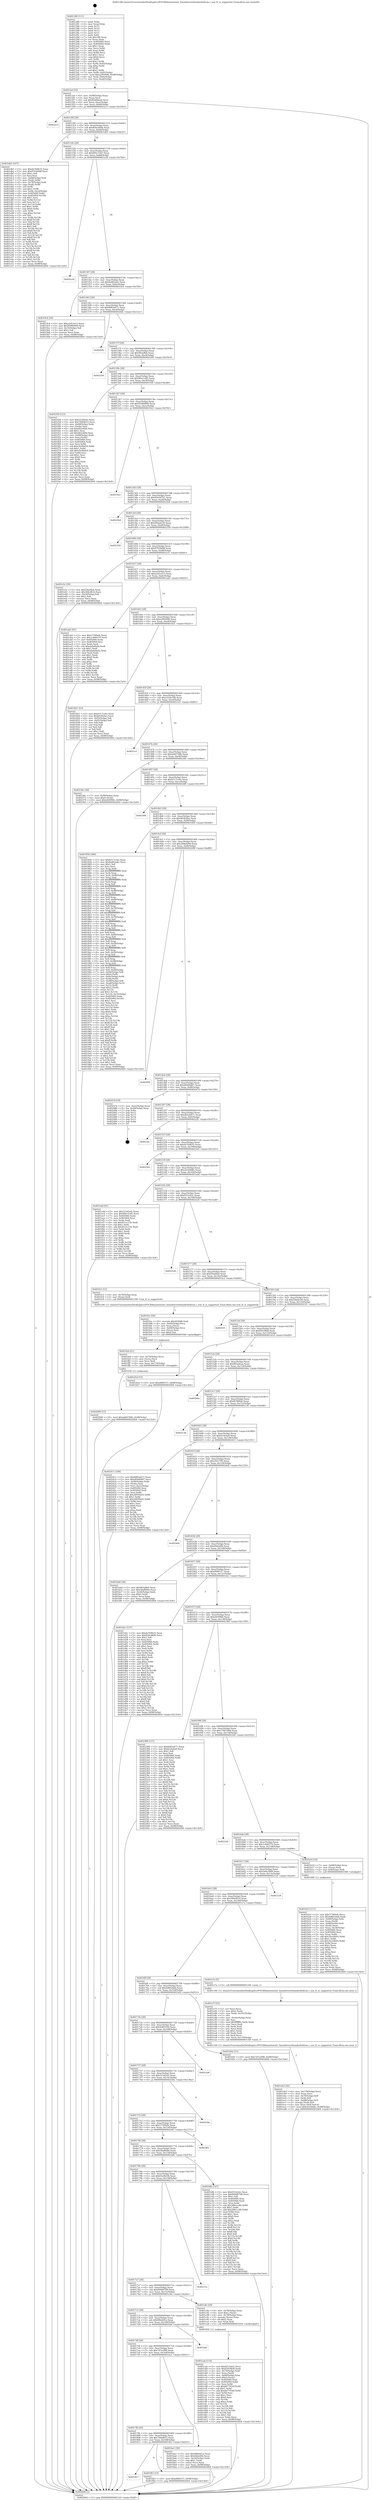 digraph "0x401280" {
  label = "0x401280 (/mnt/c/Users/mathe/Desktop/tcc/POCII/binaries/extr_linuxdriversthunderbolticm.c_icm_fr_is_supported_Final-ollvm.out::main(0))"
  labelloc = "t"
  node[shape=record]

  Entry [label="",width=0.3,height=0.3,shape=circle,fillcolor=black,style=filled]
  "0x4012ef" [label="{
     0x4012ef [32]\l
     | [instrs]\l
     &nbsp;&nbsp;0x4012ef \<+6\>: mov -0x98(%rbp),%eax\l
     &nbsp;&nbsp;0x4012f5 \<+2\>: mov %eax,%ecx\l
     &nbsp;&nbsp;0x4012f7 \<+6\>: sub $0x83d94ea0,%ecx\l
     &nbsp;&nbsp;0x4012fd \<+6\>: mov %eax,-0xac(%rbp)\l
     &nbsp;&nbsp;0x401303 \<+6\>: mov %ecx,-0xb0(%rbp)\l
     &nbsp;&nbsp;0x401309 \<+6\>: je 00000000004022c3 \<main+0x1043\>\l
  }"]
  "0x4022c3" [label="{
     0x4022c3\l
  }", style=dashed]
  "0x40130f" [label="{
     0x40130f [28]\l
     | [instrs]\l
     &nbsp;&nbsp;0x40130f \<+5\>: jmp 0000000000401314 \<main+0x94\>\l
     &nbsp;&nbsp;0x401314 \<+6\>: mov -0xac(%rbp),%eax\l
     &nbsp;&nbsp;0x40131a \<+5\>: sub $0x856cdb0b,%eax\l
     &nbsp;&nbsp;0x40131f \<+6\>: mov %eax,-0xb4(%rbp)\l
     &nbsp;&nbsp;0x401325 \<+6\>: je 0000000000401db5 \<main+0xb35\>\l
  }"]
  Exit [label="",width=0.3,height=0.3,shape=circle,fillcolor=black,style=filled,peripheries=2]
  "0x401db5" [label="{
     0x401db5 [167]\l
     | [instrs]\l
     &nbsp;&nbsp;0x401db5 \<+5\>: mov $0xde7b9b35,%eax\l
     &nbsp;&nbsp;0x401dba \<+5\>: mov $0x9763b08f,%ecx\l
     &nbsp;&nbsp;0x401dbf \<+2\>: mov $0x1,%dl\l
     &nbsp;&nbsp;0x401dc1 \<+2\>: xor %esi,%esi\l
     &nbsp;&nbsp;0x401dc3 \<+4\>: mov -0x68(%rbp),%rdi\l
     &nbsp;&nbsp;0x401dc7 \<+3\>: mov (%rdi),%r8d\l
     &nbsp;&nbsp;0x401dca \<+4\>: mov -0x78(%rbp),%rdi\l
     &nbsp;&nbsp;0x401dce \<+3\>: cmp (%rdi),%r8d\l
     &nbsp;&nbsp;0x401dd1 \<+4\>: setl %r9b\l
     &nbsp;&nbsp;0x401dd5 \<+4\>: and $0x1,%r9b\l
     &nbsp;&nbsp;0x401dd9 \<+4\>: mov %r9b,-0x2d(%rbp)\l
     &nbsp;&nbsp;0x401ddd \<+8\>: mov 0x405060,%r8d\l
     &nbsp;&nbsp;0x401de5 \<+8\>: mov 0x405064,%r10d\l
     &nbsp;&nbsp;0x401ded \<+3\>: sub $0x1,%esi\l
     &nbsp;&nbsp;0x401df0 \<+3\>: mov %r8d,%r11d\l
     &nbsp;&nbsp;0x401df3 \<+3\>: add %esi,%r11d\l
     &nbsp;&nbsp;0x401df6 \<+4\>: imul %r11d,%r8d\l
     &nbsp;&nbsp;0x401dfa \<+4\>: and $0x1,%r8d\l
     &nbsp;&nbsp;0x401dfe \<+4\>: cmp $0x0,%r8d\l
     &nbsp;&nbsp;0x401e02 \<+4\>: sete %r9b\l
     &nbsp;&nbsp;0x401e06 \<+4\>: cmp $0xa,%r10d\l
     &nbsp;&nbsp;0x401e0a \<+3\>: setl %bl\l
     &nbsp;&nbsp;0x401e0d \<+3\>: mov %r9b,%r14b\l
     &nbsp;&nbsp;0x401e10 \<+4\>: xor $0xff,%r14b\l
     &nbsp;&nbsp;0x401e14 \<+3\>: mov %bl,%r15b\l
     &nbsp;&nbsp;0x401e17 \<+4\>: xor $0xff,%r15b\l
     &nbsp;&nbsp;0x401e1b \<+3\>: xor $0x1,%dl\l
     &nbsp;&nbsp;0x401e1e \<+3\>: mov %r14b,%r12b\l
     &nbsp;&nbsp;0x401e21 \<+4\>: and $0xff,%r12b\l
     &nbsp;&nbsp;0x401e25 \<+3\>: and %dl,%r9b\l
     &nbsp;&nbsp;0x401e28 \<+3\>: mov %r15b,%r13b\l
     &nbsp;&nbsp;0x401e2b \<+4\>: and $0xff,%r13b\l
     &nbsp;&nbsp;0x401e2f \<+2\>: and %dl,%bl\l
     &nbsp;&nbsp;0x401e31 \<+3\>: or %r9b,%r12b\l
     &nbsp;&nbsp;0x401e34 \<+3\>: or %bl,%r13b\l
     &nbsp;&nbsp;0x401e37 \<+3\>: xor %r13b,%r12b\l
     &nbsp;&nbsp;0x401e3a \<+3\>: or %r15b,%r14b\l
     &nbsp;&nbsp;0x401e3d \<+4\>: xor $0xff,%r14b\l
     &nbsp;&nbsp;0x401e41 \<+3\>: or $0x1,%dl\l
     &nbsp;&nbsp;0x401e44 \<+3\>: and %dl,%r14b\l
     &nbsp;&nbsp;0x401e47 \<+3\>: or %r14b,%r12b\l
     &nbsp;&nbsp;0x401e4a \<+4\>: test $0x1,%r12b\l
     &nbsp;&nbsp;0x401e4e \<+3\>: cmovne %ecx,%eax\l
     &nbsp;&nbsp;0x401e51 \<+6\>: mov %eax,-0x98(%rbp)\l
     &nbsp;&nbsp;0x401e57 \<+5\>: jmp 0000000000402664 \<main+0x13e4\>\l
  }"]
  "0x40132b" [label="{
     0x40132b [28]\l
     | [instrs]\l
     &nbsp;&nbsp;0x40132b \<+5\>: jmp 0000000000401330 \<main+0xb0\>\l
     &nbsp;&nbsp;0x401330 \<+6\>: mov -0xac(%rbp),%eax\l
     &nbsp;&nbsp;0x401336 \<+5\>: sub $0x895c72d7,%eax\l
     &nbsp;&nbsp;0x40133b \<+6\>: mov %eax,-0xb8(%rbp)\l
     &nbsp;&nbsp;0x401341 \<+6\>: je 0000000000401a3d \<main+0x7bd\>\l
  }"]
  "0x402000" [label="{
     0x402000 [15]\l
     | [instrs]\l
     &nbsp;&nbsp;0x402000 \<+10\>: movl $0xab607d9b,-0x98(%rbp)\l
     &nbsp;&nbsp;0x40200a \<+5\>: jmp 0000000000402664 \<main+0x13e4\>\l
  }"]
  "0x401a3d" [label="{
     0x401a3d\l
  }", style=dashed]
  "0x401347" [label="{
     0x401347 [28]\l
     | [instrs]\l
     &nbsp;&nbsp;0x401347 \<+5\>: jmp 000000000040134c \<main+0xcc\>\l
     &nbsp;&nbsp;0x40134c \<+6\>: mov -0xac(%rbp),%eax\l
     &nbsp;&nbsp;0x401352 \<+5\>: sub $0x8a862a6c,%eax\l
     &nbsp;&nbsp;0x401357 \<+6\>: mov %eax,-0xbc(%rbp)\l
     &nbsp;&nbsp;0x40135d \<+6\>: je 00000000004019c4 \<main+0x744\>\l
  }"]
  "0x401feb" [label="{
     0x401feb [21]\l
     | [instrs]\l
     &nbsp;&nbsp;0x401feb \<+4\>: mov -0x70(%rbp),%rcx\l
     &nbsp;&nbsp;0x401fef \<+3\>: mov (%rcx),%rcx\l
     &nbsp;&nbsp;0x401ff2 \<+3\>: mov %rcx,%rdi\l
     &nbsp;&nbsp;0x401ff5 \<+6\>: mov %eax,-0x174(%rbp)\l
     &nbsp;&nbsp;0x401ffb \<+5\>: call 0000000000401030 \<free@plt\>\l
     | [calls]\l
     &nbsp;&nbsp;0x401030 \{1\} (unknown)\l
  }"]
  "0x4019c4" [label="{
     0x4019c4 [30]\l
     | [instrs]\l
     &nbsp;&nbsp;0x4019c4 \<+5\>: mov $0xa2d1ee13,%eax\l
     &nbsp;&nbsp;0x4019c9 \<+5\>: mov $0x95906899,%ecx\l
     &nbsp;&nbsp;0x4019ce \<+3\>: mov -0x35(%rbp),%dl\l
     &nbsp;&nbsp;0x4019d1 \<+3\>: test $0x1,%dl\l
     &nbsp;&nbsp;0x4019d4 \<+3\>: cmovne %ecx,%eax\l
     &nbsp;&nbsp;0x4019d7 \<+6\>: mov %eax,-0x98(%rbp)\l
     &nbsp;&nbsp;0x4019dd \<+5\>: jmp 0000000000402664 \<main+0x13e4\>\l
  }"]
  "0x401363" [label="{
     0x401363 [28]\l
     | [instrs]\l
     &nbsp;&nbsp;0x401363 \<+5\>: jmp 0000000000401368 \<main+0xe8\>\l
     &nbsp;&nbsp;0x401368 \<+6\>: mov -0xac(%rbp),%eax\l
     &nbsp;&nbsp;0x40136e \<+5\>: sub $0x8d83a671,%eax\l
     &nbsp;&nbsp;0x401373 \<+6\>: mov %eax,-0xc0(%rbp)\l
     &nbsp;&nbsp;0x401379 \<+6\>: je 000000000040264c \<main+0x13cc\>\l
  }"]
  "0x401fce" [label="{
     0x401fce [29]\l
     | [instrs]\l
     &nbsp;&nbsp;0x401fce \<+10\>: movabs $0x4030d6,%rdi\l
     &nbsp;&nbsp;0x401fd8 \<+4\>: mov -0x60(%rbp),%rcx\l
     &nbsp;&nbsp;0x401fdc \<+2\>: mov %eax,(%rcx)\l
     &nbsp;&nbsp;0x401fde \<+4\>: mov -0x60(%rbp),%rcx\l
     &nbsp;&nbsp;0x401fe2 \<+2\>: mov (%rcx),%esi\l
     &nbsp;&nbsp;0x401fe4 \<+2\>: mov $0x0,%al\l
     &nbsp;&nbsp;0x401fe6 \<+5\>: call 0000000000401040 \<printf@plt\>\l
     | [calls]\l
     &nbsp;&nbsp;0x401040 \{1\} (unknown)\l
  }"]
  "0x40264c" [label="{
     0x40264c\l
  }", style=dashed]
  "0x40137f" [label="{
     0x40137f [28]\l
     | [instrs]\l
     &nbsp;&nbsp;0x40137f \<+5\>: jmp 0000000000401384 \<main+0x104\>\l
     &nbsp;&nbsp;0x401384 \<+6\>: mov -0xac(%rbp),%eax\l
     &nbsp;&nbsp;0x40138a \<+5\>: sub $0x903affe6,%eax\l
     &nbsp;&nbsp;0x40138f \<+6\>: mov %eax,-0xc4(%rbp)\l
     &nbsp;&nbsp;0x401395 \<+6\>: je 0000000000402349 \<main+0x10c9\>\l
  }"]
  "0x401817" [label="{
     0x401817\l
  }", style=dashed]
  "0x402349" [label="{
     0x402349\l
  }", style=dashed]
  "0x40139b" [label="{
     0x40139b [28]\l
     | [instrs]\l
     &nbsp;&nbsp;0x40139b \<+5\>: jmp 00000000004013a0 \<main+0x120\>\l
     &nbsp;&nbsp;0x4013a0 \<+6\>: mov -0xac(%rbp),%eax\l
     &nbsp;&nbsp;0x4013a6 \<+5\>: sub $0x90ec1e85,%eax\l
     &nbsp;&nbsp;0x4013ab \<+6\>: mov %eax,-0xc8(%rbp)\l
     &nbsp;&nbsp;0x4013b1 \<+6\>: je 0000000000401f38 \<main+0xcb8\>\l
  }"]
  "0x401fb3" [label="{
     0x401fb3 [15]\l
     | [instrs]\l
     &nbsp;&nbsp;0x401fb3 \<+10\>: movl $0xd089157,-0x98(%rbp)\l
     &nbsp;&nbsp;0x401fbd \<+5\>: jmp 0000000000402664 \<main+0x13e4\>\l
  }"]
  "0x401f38" [label="{
     0x401f38 [123]\l
     | [instrs]\l
     &nbsp;&nbsp;0x401f38 \<+5\>: mov $0x523d2efc,%eax\l
     &nbsp;&nbsp;0x401f3d \<+5\>: mov $0x7fd4db53,%ecx\l
     &nbsp;&nbsp;0x401f42 \<+4\>: mov -0x68(%rbp),%rdx\l
     &nbsp;&nbsp;0x401f46 \<+2\>: mov (%rdx),%esi\l
     &nbsp;&nbsp;0x401f48 \<+6\>: sub $0xdf2e4fd4,%esi\l
     &nbsp;&nbsp;0x401f4e \<+3\>: add $0x1,%esi\l
     &nbsp;&nbsp;0x401f51 \<+6\>: add $0xdf2e4fd4,%esi\l
     &nbsp;&nbsp;0x401f57 \<+4\>: mov -0x68(%rbp),%rdx\l
     &nbsp;&nbsp;0x401f5b \<+2\>: mov %esi,(%rdx)\l
     &nbsp;&nbsp;0x401f5d \<+7\>: mov 0x405060,%esi\l
     &nbsp;&nbsp;0x401f64 \<+7\>: mov 0x405064,%edi\l
     &nbsp;&nbsp;0x401f6b \<+3\>: mov %esi,%r8d\l
     &nbsp;&nbsp;0x401f6e \<+7\>: sub $0xc0c9bd54,%r8d\l
     &nbsp;&nbsp;0x401f75 \<+4\>: sub $0x1,%r8d\l
     &nbsp;&nbsp;0x401f79 \<+7\>: add $0xc0c9bd54,%r8d\l
     &nbsp;&nbsp;0x401f80 \<+4\>: imul %r8d,%esi\l
     &nbsp;&nbsp;0x401f84 \<+3\>: and $0x1,%esi\l
     &nbsp;&nbsp;0x401f87 \<+3\>: cmp $0x0,%esi\l
     &nbsp;&nbsp;0x401f8a \<+4\>: sete %r9b\l
     &nbsp;&nbsp;0x401f8e \<+3\>: cmp $0xa,%edi\l
     &nbsp;&nbsp;0x401f91 \<+4\>: setl %r10b\l
     &nbsp;&nbsp;0x401f95 \<+3\>: mov %r9b,%r11b\l
     &nbsp;&nbsp;0x401f98 \<+3\>: and %r10b,%r11b\l
     &nbsp;&nbsp;0x401f9b \<+3\>: xor %r10b,%r9b\l
     &nbsp;&nbsp;0x401f9e \<+3\>: or %r9b,%r11b\l
     &nbsp;&nbsp;0x401fa1 \<+4\>: test $0x1,%r11b\l
     &nbsp;&nbsp;0x401fa5 \<+3\>: cmovne %ecx,%eax\l
     &nbsp;&nbsp;0x401fa8 \<+6\>: mov %eax,-0x98(%rbp)\l
     &nbsp;&nbsp;0x401fae \<+5\>: jmp 0000000000402664 \<main+0x13e4\>\l
  }"]
  "0x4013b7" [label="{
     0x4013b7 [28]\l
     | [instrs]\l
     &nbsp;&nbsp;0x4013b7 \<+5\>: jmp 00000000004013bc \<main+0x13c\>\l
     &nbsp;&nbsp;0x4013bc \<+6\>: mov -0xac(%rbp),%eax\l
     &nbsp;&nbsp;0x4013c2 \<+5\>: sub $0x95906899,%eax\l
     &nbsp;&nbsp;0x4013c7 \<+6\>: mov %eax,-0xcc(%rbp)\l
     &nbsp;&nbsp;0x4013cd \<+6\>: je 00000000004019e2 \<main+0x762\>\l
  }"]
  "0x401eb3" [label="{
     0x401eb3 [42]\l
     | [instrs]\l
     &nbsp;&nbsp;0x401eb3 \<+6\>: mov -0x170(%rbp),%ecx\l
     &nbsp;&nbsp;0x401eb9 \<+3\>: imul %eax,%ecx\l
     &nbsp;&nbsp;0x401ebc \<+4\>: mov -0x70(%rbp),%r8\l
     &nbsp;&nbsp;0x401ec0 \<+3\>: mov (%r8),%r8\l
     &nbsp;&nbsp;0x401ec3 \<+4\>: mov -0x68(%rbp),%r9\l
     &nbsp;&nbsp;0x401ec7 \<+3\>: movslq (%r9),%r9\l
     &nbsp;&nbsp;0x401eca \<+4\>: mov %ecx,(%r8,%r9,4)\l
     &nbsp;&nbsp;0x401ece \<+10\>: movl $0xeb32468c,-0x98(%rbp)\l
     &nbsp;&nbsp;0x401ed8 \<+5\>: jmp 0000000000402664 \<main+0x13e4\>\l
  }"]
  "0x4019e2" [label="{
     0x4019e2\l
  }", style=dashed]
  "0x4013d3" [label="{
     0x4013d3 [28]\l
     | [instrs]\l
     &nbsp;&nbsp;0x4013d3 \<+5\>: jmp 00000000004013d8 \<main+0x158\>\l
     &nbsp;&nbsp;0x4013d8 \<+6\>: mov -0xac(%rbp),%eax\l
     &nbsp;&nbsp;0x4013de \<+5\>: sub $0x95d34761,%eax\l
     &nbsp;&nbsp;0x4013e3 \<+6\>: mov %eax,-0xd0(%rbp)\l
     &nbsp;&nbsp;0x4013e9 \<+6\>: je 00000000004025b4 \<main+0x1334\>\l
  }"]
  "0x401e7f" [label="{
     0x401e7f [52]\l
     | [instrs]\l
     &nbsp;&nbsp;0x401e7f \<+2\>: xor %ecx,%ecx\l
     &nbsp;&nbsp;0x401e81 \<+5\>: mov $0x2,%edx\l
     &nbsp;&nbsp;0x401e86 \<+6\>: mov %edx,-0x16c(%rbp)\l
     &nbsp;&nbsp;0x401e8c \<+1\>: cltd\l
     &nbsp;&nbsp;0x401e8d \<+6\>: mov -0x16c(%rbp),%esi\l
     &nbsp;&nbsp;0x401e93 \<+2\>: idiv %esi\l
     &nbsp;&nbsp;0x401e95 \<+6\>: imul $0xfffffffe,%edx,%edx\l
     &nbsp;&nbsp;0x401e9b \<+2\>: mov %ecx,%edi\l
     &nbsp;&nbsp;0x401e9d \<+2\>: sub %edx,%edi\l
     &nbsp;&nbsp;0x401e9f \<+2\>: mov %ecx,%edx\l
     &nbsp;&nbsp;0x401ea1 \<+3\>: sub $0x1,%edx\l
     &nbsp;&nbsp;0x401ea4 \<+2\>: add %edx,%edi\l
     &nbsp;&nbsp;0x401ea6 \<+2\>: sub %edi,%ecx\l
     &nbsp;&nbsp;0x401ea8 \<+6\>: mov %ecx,-0x170(%rbp)\l
     &nbsp;&nbsp;0x401eae \<+5\>: call 0000000000401160 \<next_i\>\l
     | [calls]\l
     &nbsp;&nbsp;0x401160 \{1\} (/mnt/c/Users/mathe/Desktop/tcc/POCII/binaries/extr_linuxdriversthunderbolticm.c_icm_fr_is_supported_Final-ollvm.out::next_i)\l
  }"]
  "0x4025b4" [label="{
     0x4025b4\l
  }", style=dashed]
  "0x4013ef" [label="{
     0x4013ef [28]\l
     | [instrs]\l
     &nbsp;&nbsp;0x4013ef \<+5\>: jmp 00000000004013f4 \<main+0x174\>\l
     &nbsp;&nbsp;0x4013f4 \<+6\>: mov -0xac(%rbp),%eax\l
     &nbsp;&nbsp;0x4013fa \<+5\>: sub $0x960abc39,%eax\l
     &nbsp;&nbsp;0x4013ff \<+6\>: mov %eax,-0xd4(%rbp)\l
     &nbsp;&nbsp;0x401405 \<+6\>: je 0000000000402358 \<main+0x10d8\>\l
  }"]
  "0x401cab" [label="{
     0x401cab [114]\l
     | [instrs]\l
     &nbsp;&nbsp;0x401cab \<+5\>: mov $0xf253cb2c,%ecx\l
     &nbsp;&nbsp;0x401cb0 \<+5\>: mov $0xf5018fe8,%edx\l
     &nbsp;&nbsp;0x401cb5 \<+4\>: mov -0x70(%rbp),%rdi\l
     &nbsp;&nbsp;0x401cb9 \<+3\>: mov %rax,(%rdi)\l
     &nbsp;&nbsp;0x401cbc \<+4\>: mov -0x68(%rbp),%rax\l
     &nbsp;&nbsp;0x401cc0 \<+6\>: movl $0x0,(%rax)\l
     &nbsp;&nbsp;0x401cc6 \<+7\>: mov 0x405060,%esi\l
     &nbsp;&nbsp;0x401ccd \<+8\>: mov 0x405064,%r8d\l
     &nbsp;&nbsp;0x401cd5 \<+3\>: mov %esi,%r9d\l
     &nbsp;&nbsp;0x401cd8 \<+7\>: sub $0xbb7703ef,%r9d\l
     &nbsp;&nbsp;0x401cdf \<+4\>: sub $0x1,%r9d\l
     &nbsp;&nbsp;0x401ce3 \<+7\>: add $0xbb7703ef,%r9d\l
     &nbsp;&nbsp;0x401cea \<+4\>: imul %r9d,%esi\l
     &nbsp;&nbsp;0x401cee \<+3\>: and $0x1,%esi\l
     &nbsp;&nbsp;0x401cf1 \<+3\>: cmp $0x0,%esi\l
     &nbsp;&nbsp;0x401cf4 \<+4\>: sete %r10b\l
     &nbsp;&nbsp;0x401cf8 \<+4\>: cmp $0xa,%r8d\l
     &nbsp;&nbsp;0x401cfc \<+4\>: setl %r11b\l
     &nbsp;&nbsp;0x401d00 \<+3\>: mov %r10b,%bl\l
     &nbsp;&nbsp;0x401d03 \<+3\>: and %r11b,%bl\l
     &nbsp;&nbsp;0x401d06 \<+3\>: xor %r11b,%r10b\l
     &nbsp;&nbsp;0x401d09 \<+3\>: or %r10b,%bl\l
     &nbsp;&nbsp;0x401d0c \<+3\>: test $0x1,%bl\l
     &nbsp;&nbsp;0x401d0f \<+3\>: cmovne %edx,%ecx\l
     &nbsp;&nbsp;0x401d12 \<+6\>: mov %ecx,-0x98(%rbp)\l
     &nbsp;&nbsp;0x401d18 \<+5\>: jmp 0000000000402664 \<main+0x13e4\>\l
  }"]
  "0x402358" [label="{
     0x402358\l
  }", style=dashed]
  "0x40140b" [label="{
     0x40140b [28]\l
     | [instrs]\l
     &nbsp;&nbsp;0x40140b \<+5\>: jmp 0000000000401410 \<main+0x190\>\l
     &nbsp;&nbsp;0x401410 \<+6\>: mov -0xac(%rbp),%eax\l
     &nbsp;&nbsp;0x401416 \<+5\>: sub $0x9763b08f,%eax\l
     &nbsp;&nbsp;0x40141b \<+6\>: mov %eax,-0xd8(%rbp)\l
     &nbsp;&nbsp;0x401421 \<+6\>: je 0000000000401e5c \<main+0xbdc\>\l
  }"]
  "0x4017fb" [label="{
     0x4017fb [28]\l
     | [instrs]\l
     &nbsp;&nbsp;0x4017fb \<+5\>: jmp 0000000000401800 \<main+0x580\>\l
     &nbsp;&nbsp;0x401800 \<+6\>: mov -0xac(%rbp),%eax\l
     &nbsp;&nbsp;0x401806 \<+5\>: sub $0x7fd4db53,%eax\l
     &nbsp;&nbsp;0x40180b \<+6\>: mov %eax,-0x168(%rbp)\l
     &nbsp;&nbsp;0x401811 \<+6\>: je 0000000000401fb3 \<main+0xd33\>\l
  }"]
  "0x401e5c" [label="{
     0x401e5c [30]\l
     | [instrs]\l
     &nbsp;&nbsp;0x401e5c \<+5\>: mov $0xf30a0fa4,%eax\l
     &nbsp;&nbsp;0x401e61 \<+5\>: mov $0x384ef610,%ecx\l
     &nbsp;&nbsp;0x401e66 \<+3\>: mov -0x2d(%rbp),%dl\l
     &nbsp;&nbsp;0x401e69 \<+3\>: test $0x1,%dl\l
     &nbsp;&nbsp;0x401e6c \<+3\>: cmovne %ecx,%eax\l
     &nbsp;&nbsp;0x401e6f \<+6\>: mov %eax,-0x98(%rbp)\l
     &nbsp;&nbsp;0x401e75 \<+5\>: jmp 0000000000402664 \<main+0x13e4\>\l
  }"]
  "0x401427" [label="{
     0x401427 [28]\l
     | [instrs]\l
     &nbsp;&nbsp;0x401427 \<+5\>: jmp 000000000040142c \<main+0x1ac\>\l
     &nbsp;&nbsp;0x40142c \<+6\>: mov -0xac(%rbp),%eax\l
     &nbsp;&nbsp;0x401432 \<+5\>: sub $0xa2d1ee13,%eax\l
     &nbsp;&nbsp;0x401437 \<+6\>: mov %eax,-0xdc(%rbp)\l
     &nbsp;&nbsp;0x40143d \<+6\>: je 0000000000401ab5 \<main+0x835\>\l
  }"]
  "0x401ba1" [label="{
     0x401ba1 [30]\l
     | [instrs]\l
     &nbsp;&nbsp;0x401ba1 \<+5\>: mov $0x6f8eb01a,%eax\l
     &nbsp;&nbsp;0x401ba6 \<+5\>: mov $0x44ded0b,%ecx\l
     &nbsp;&nbsp;0x401bab \<+3\>: mov -0x34(%rbp),%edx\l
     &nbsp;&nbsp;0x401bae \<+3\>: cmp $0x1,%edx\l
     &nbsp;&nbsp;0x401bb1 \<+3\>: cmovl %ecx,%eax\l
     &nbsp;&nbsp;0x401bb4 \<+6\>: mov %eax,-0x98(%rbp)\l
     &nbsp;&nbsp;0x401bba \<+5\>: jmp 0000000000402664 \<main+0x13e4\>\l
  }"]
  "0x401ab5" [label="{
     0x401ab5 [91]\l
     | [instrs]\l
     &nbsp;&nbsp;0x401ab5 \<+5\>: mov $0x57399efe,%eax\l
     &nbsp;&nbsp;0x401aba \<+5\>: mov $0x1c846570,%ecx\l
     &nbsp;&nbsp;0x401abf \<+7\>: mov 0x405060,%edx\l
     &nbsp;&nbsp;0x401ac6 \<+7\>: mov 0x405064,%esi\l
     &nbsp;&nbsp;0x401acd \<+2\>: mov %edx,%edi\l
     &nbsp;&nbsp;0x401acf \<+6\>: sub $0xda0a8ada,%edi\l
     &nbsp;&nbsp;0x401ad5 \<+3\>: sub $0x1,%edi\l
     &nbsp;&nbsp;0x401ad8 \<+6\>: add $0xda0a8ada,%edi\l
     &nbsp;&nbsp;0x401ade \<+3\>: imul %edi,%edx\l
     &nbsp;&nbsp;0x401ae1 \<+3\>: and $0x1,%edx\l
     &nbsp;&nbsp;0x401ae4 \<+3\>: cmp $0x0,%edx\l
     &nbsp;&nbsp;0x401ae7 \<+4\>: sete %r8b\l
     &nbsp;&nbsp;0x401aeb \<+3\>: cmp $0xa,%esi\l
     &nbsp;&nbsp;0x401aee \<+4\>: setl %r9b\l
     &nbsp;&nbsp;0x401af2 \<+3\>: mov %r8b,%r10b\l
     &nbsp;&nbsp;0x401af5 \<+3\>: and %r9b,%r10b\l
     &nbsp;&nbsp;0x401af8 \<+3\>: xor %r9b,%r8b\l
     &nbsp;&nbsp;0x401afb \<+3\>: or %r8b,%r10b\l
     &nbsp;&nbsp;0x401afe \<+4\>: test $0x1,%r10b\l
     &nbsp;&nbsp;0x401b02 \<+3\>: cmovne %ecx,%eax\l
     &nbsp;&nbsp;0x401b05 \<+6\>: mov %eax,-0x98(%rbp)\l
     &nbsp;&nbsp;0x401b0b \<+5\>: jmp 0000000000402664 \<main+0x13e4\>\l
  }"]
  "0x401443" [label="{
     0x401443 [28]\l
     | [instrs]\l
     &nbsp;&nbsp;0x401443 \<+5\>: jmp 0000000000401448 \<main+0x1c8\>\l
     &nbsp;&nbsp;0x401448 \<+6\>: mov -0xac(%rbp),%eax\l
     &nbsp;&nbsp;0x40144e \<+5\>: sub $0xa2f93096,%eax\l
     &nbsp;&nbsp;0x401453 \<+6\>: mov %eax,-0xe0(%rbp)\l
     &nbsp;&nbsp;0x401459 \<+6\>: je 0000000000401821 \<main+0x5a1\>\l
  }"]
  "0x4017df" [label="{
     0x4017df [28]\l
     | [instrs]\l
     &nbsp;&nbsp;0x4017df \<+5\>: jmp 00000000004017e4 \<main+0x564\>\l
     &nbsp;&nbsp;0x4017e4 \<+6\>: mov -0xac(%rbp),%eax\l
     &nbsp;&nbsp;0x4017ea \<+5\>: sub $0x7d7e2f98,%eax\l
     &nbsp;&nbsp;0x4017ef \<+6\>: mov %eax,-0x164(%rbp)\l
     &nbsp;&nbsp;0x4017f5 \<+6\>: je 0000000000401ba1 \<main+0x921\>\l
  }"]
  "0x401821" [label="{
     0x401821 [53]\l
     | [instrs]\l
     &nbsp;&nbsp;0x401821 \<+5\>: mov $0xb317cc6e,%eax\l
     &nbsp;&nbsp;0x401826 \<+5\>: mov $0xb6382fee,%ecx\l
     &nbsp;&nbsp;0x40182b \<+6\>: mov -0x92(%rbp),%dl\l
     &nbsp;&nbsp;0x401831 \<+7\>: mov -0x91(%rbp),%sil\l
     &nbsp;&nbsp;0x401838 \<+3\>: mov %dl,%dil\l
     &nbsp;&nbsp;0x40183b \<+3\>: and %sil,%dil\l
     &nbsp;&nbsp;0x40183e \<+3\>: xor %sil,%dl\l
     &nbsp;&nbsp;0x401841 \<+3\>: or %dl,%dil\l
     &nbsp;&nbsp;0x401844 \<+4\>: test $0x1,%dil\l
     &nbsp;&nbsp;0x401848 \<+3\>: cmovne %ecx,%eax\l
     &nbsp;&nbsp;0x40184b \<+6\>: mov %eax,-0x98(%rbp)\l
     &nbsp;&nbsp;0x401851 \<+5\>: jmp 0000000000402664 \<main+0x13e4\>\l
  }"]
  "0x40145f" [label="{
     0x40145f [28]\l
     | [instrs]\l
     &nbsp;&nbsp;0x40145f \<+5\>: jmp 0000000000401464 \<main+0x1e4\>\l
     &nbsp;&nbsp;0x401464 \<+6\>: mov -0xac(%rbp),%eax\l
     &nbsp;&nbsp;0x40146a \<+5\>: sub $0xa334e19b,%eax\l
     &nbsp;&nbsp;0x40146f \<+6\>: mov %eax,-0xe4(%rbp)\l
     &nbsp;&nbsp;0x401475 \<+6\>: je 00000000004021e5 \<main+0xf65\>\l
  }"]
  "0x402664" [label="{
     0x402664 [5]\l
     | [instrs]\l
     &nbsp;&nbsp;0x402664 \<+5\>: jmp 00000000004012ef \<main+0x6f\>\l
  }"]
  "0x401280" [label="{
     0x401280 [111]\l
     | [instrs]\l
     &nbsp;&nbsp;0x401280 \<+1\>: push %rbp\l
     &nbsp;&nbsp;0x401281 \<+3\>: mov %rsp,%rbp\l
     &nbsp;&nbsp;0x401284 \<+2\>: push %r15\l
     &nbsp;&nbsp;0x401286 \<+2\>: push %r14\l
     &nbsp;&nbsp;0x401288 \<+2\>: push %r13\l
     &nbsp;&nbsp;0x40128a \<+2\>: push %r12\l
     &nbsp;&nbsp;0x40128c \<+1\>: push %rbx\l
     &nbsp;&nbsp;0x40128d \<+7\>: sub $0x188,%rsp\l
     &nbsp;&nbsp;0x401294 \<+2\>: xor %eax,%eax\l
     &nbsp;&nbsp;0x401296 \<+7\>: mov 0x405060,%ecx\l
     &nbsp;&nbsp;0x40129d \<+7\>: mov 0x405064,%edx\l
     &nbsp;&nbsp;0x4012a4 \<+3\>: sub $0x1,%eax\l
     &nbsp;&nbsp;0x4012a7 \<+3\>: mov %ecx,%r8d\l
     &nbsp;&nbsp;0x4012aa \<+3\>: add %eax,%r8d\l
     &nbsp;&nbsp;0x4012ad \<+4\>: imul %r8d,%ecx\l
     &nbsp;&nbsp;0x4012b1 \<+3\>: and $0x1,%ecx\l
     &nbsp;&nbsp;0x4012b4 \<+3\>: cmp $0x0,%ecx\l
     &nbsp;&nbsp;0x4012b7 \<+4\>: sete %r9b\l
     &nbsp;&nbsp;0x4012bb \<+4\>: and $0x1,%r9b\l
     &nbsp;&nbsp;0x4012bf \<+7\>: mov %r9b,-0x92(%rbp)\l
     &nbsp;&nbsp;0x4012c6 \<+3\>: cmp $0xa,%edx\l
     &nbsp;&nbsp;0x4012c9 \<+4\>: setl %r9b\l
     &nbsp;&nbsp;0x4012cd \<+4\>: and $0x1,%r9b\l
     &nbsp;&nbsp;0x4012d1 \<+7\>: mov %r9b,-0x91(%rbp)\l
     &nbsp;&nbsp;0x4012d8 \<+10\>: movl $0xa2f93096,-0x98(%rbp)\l
     &nbsp;&nbsp;0x4012e2 \<+6\>: mov %edi,-0x9c(%rbp)\l
     &nbsp;&nbsp;0x4012e8 \<+7\>: mov %rsi,-0xa8(%rbp)\l
  }"]
  "0x401bbf" [label="{
     0x401bbf\l
  }", style=dashed]
  "0x4021e5" [label="{
     0x4021e5\l
  }", style=dashed]
  "0x40147b" [label="{
     0x40147b [28]\l
     | [instrs]\l
     &nbsp;&nbsp;0x40147b \<+5\>: jmp 0000000000401480 \<main+0x200\>\l
     &nbsp;&nbsp;0x401480 \<+6\>: mov -0xac(%rbp),%eax\l
     &nbsp;&nbsp;0x401486 \<+5\>: sub $0xab607d9b,%eax\l
     &nbsp;&nbsp;0x40148b \<+6\>: mov %eax,-0xe8(%rbp)\l
     &nbsp;&nbsp;0x401491 \<+6\>: je 000000000040236c \<main+0x10ec\>\l
  }"]
  "0x4017c3" [label="{
     0x4017c3 [28]\l
     | [instrs]\l
     &nbsp;&nbsp;0x4017c3 \<+5\>: jmp 00000000004017c8 \<main+0x548\>\l
     &nbsp;&nbsp;0x4017c8 \<+6\>: mov -0xac(%rbp),%eax\l
     &nbsp;&nbsp;0x4017ce \<+5\>: sub $0x6f8eb01a,%eax\l
     &nbsp;&nbsp;0x4017d3 \<+6\>: mov %eax,-0x160(%rbp)\l
     &nbsp;&nbsp;0x4017d9 \<+6\>: je 0000000000401bbf \<main+0x93f\>\l
  }"]
  "0x40236c" [label="{
     0x40236c [28]\l
     | [instrs]\l
     &nbsp;&nbsp;0x40236c \<+7\>: mov -0x90(%rbp),%rax\l
     &nbsp;&nbsp;0x402373 \<+6\>: movl $0x0,(%rax)\l
     &nbsp;&nbsp;0x402379 \<+10\>: movl $0xe829960,-0x98(%rbp)\l
     &nbsp;&nbsp;0x402383 \<+5\>: jmp 0000000000402664 \<main+0x13e4\>\l
  }"]
  "0x401497" [label="{
     0x401497 [28]\l
     | [instrs]\l
     &nbsp;&nbsp;0x401497 \<+5\>: jmp 000000000040149c \<main+0x21c\>\l
     &nbsp;&nbsp;0x40149c \<+6\>: mov -0xac(%rbp),%eax\l
     &nbsp;&nbsp;0x4014a2 \<+5\>: sub $0xb317cc6e,%eax\l
     &nbsp;&nbsp;0x4014a7 \<+6\>: mov %eax,-0xec(%rbp)\l
     &nbsp;&nbsp;0x4014ad \<+6\>: je 000000000040248f \<main+0x120f\>\l
  }"]
  "0x401c8e" [label="{
     0x401c8e [29]\l
     | [instrs]\l
     &nbsp;&nbsp;0x401c8e \<+4\>: mov -0x78(%rbp),%rax\l
     &nbsp;&nbsp;0x401c92 \<+6\>: movl $0x1,(%rax)\l
     &nbsp;&nbsp;0x401c98 \<+4\>: mov -0x78(%rbp),%rax\l
     &nbsp;&nbsp;0x401c9c \<+3\>: movslq (%rax),%rax\l
     &nbsp;&nbsp;0x401c9f \<+4\>: shl $0x2,%rax\l
     &nbsp;&nbsp;0x401ca3 \<+3\>: mov %rax,%rdi\l
     &nbsp;&nbsp;0x401ca6 \<+5\>: call 0000000000401050 \<malloc@plt\>\l
     | [calls]\l
     &nbsp;&nbsp;0x401050 \{1\} (unknown)\l
  }"]
  "0x40248f" [label="{
     0x40248f\l
  }", style=dashed]
  "0x4014b3" [label="{
     0x4014b3 [28]\l
     | [instrs]\l
     &nbsp;&nbsp;0x4014b3 \<+5\>: jmp 00000000004014b8 \<main+0x238\>\l
     &nbsp;&nbsp;0x4014b8 \<+6\>: mov -0xac(%rbp),%eax\l
     &nbsp;&nbsp;0x4014be \<+5\>: sub $0xb6382fee,%eax\l
     &nbsp;&nbsp;0x4014c3 \<+6\>: mov %eax,-0xf0(%rbp)\l
     &nbsp;&nbsp;0x4014c9 \<+6\>: je 0000000000401856 \<main+0x5d6\>\l
  }"]
  "0x4017a7" [label="{
     0x4017a7 [28]\l
     | [instrs]\l
     &nbsp;&nbsp;0x4017a7 \<+5\>: jmp 00000000004017ac \<main+0x52c\>\l
     &nbsp;&nbsp;0x4017ac \<+6\>: mov -0xac(%rbp),%eax\l
     &nbsp;&nbsp;0x4017b2 \<+5\>: sub $0x669d0798,%eax\l
     &nbsp;&nbsp;0x4017b7 \<+6\>: mov %eax,-0x15c(%rbp)\l
     &nbsp;&nbsp;0x4017bd \<+6\>: je 0000000000401c8e \<main+0xa0e\>\l
  }"]
  "0x401856" [label="{
     0x401856 [366]\l
     | [instrs]\l
     &nbsp;&nbsp;0x401856 \<+5\>: mov $0xb317cc6e,%eax\l
     &nbsp;&nbsp;0x40185b \<+5\>: mov $0x8a862a6c,%ecx\l
     &nbsp;&nbsp;0x401860 \<+2\>: mov $0x1,%dl\l
     &nbsp;&nbsp;0x401862 \<+2\>: xor %esi,%esi\l
     &nbsp;&nbsp;0x401864 \<+3\>: mov %rsp,%rdi\l
     &nbsp;&nbsp;0x401867 \<+4\>: add $0xfffffffffffffff0,%rdi\l
     &nbsp;&nbsp;0x40186b \<+3\>: mov %rdi,%rsp\l
     &nbsp;&nbsp;0x40186e \<+7\>: mov %rdi,-0x90(%rbp)\l
     &nbsp;&nbsp;0x401875 \<+3\>: mov %rsp,%rdi\l
     &nbsp;&nbsp;0x401878 \<+4\>: add $0xfffffffffffffff0,%rdi\l
     &nbsp;&nbsp;0x40187c \<+3\>: mov %rdi,%rsp\l
     &nbsp;&nbsp;0x40187f \<+3\>: mov %rsp,%r8\l
     &nbsp;&nbsp;0x401882 \<+4\>: add $0xfffffffffffffff0,%r8\l
     &nbsp;&nbsp;0x401886 \<+3\>: mov %r8,%rsp\l
     &nbsp;&nbsp;0x401889 \<+7\>: mov %r8,-0x88(%rbp)\l
     &nbsp;&nbsp;0x401890 \<+3\>: mov %rsp,%r8\l
     &nbsp;&nbsp;0x401893 \<+4\>: add $0xfffffffffffffff0,%r8\l
     &nbsp;&nbsp;0x401897 \<+3\>: mov %r8,%rsp\l
     &nbsp;&nbsp;0x40189a \<+4\>: mov %r8,-0x80(%rbp)\l
     &nbsp;&nbsp;0x40189e \<+3\>: mov %rsp,%r8\l
     &nbsp;&nbsp;0x4018a1 \<+4\>: add $0xfffffffffffffff0,%r8\l
     &nbsp;&nbsp;0x4018a5 \<+3\>: mov %r8,%rsp\l
     &nbsp;&nbsp;0x4018a8 \<+4\>: mov %r8,-0x78(%rbp)\l
     &nbsp;&nbsp;0x4018ac \<+3\>: mov %rsp,%r8\l
     &nbsp;&nbsp;0x4018af \<+4\>: add $0xfffffffffffffff0,%r8\l
     &nbsp;&nbsp;0x4018b3 \<+3\>: mov %r8,%rsp\l
     &nbsp;&nbsp;0x4018b6 \<+4\>: mov %r8,-0x70(%rbp)\l
     &nbsp;&nbsp;0x4018ba \<+3\>: mov %rsp,%r8\l
     &nbsp;&nbsp;0x4018bd \<+4\>: add $0xfffffffffffffff0,%r8\l
     &nbsp;&nbsp;0x4018c1 \<+3\>: mov %r8,%rsp\l
     &nbsp;&nbsp;0x4018c4 \<+4\>: mov %r8,-0x68(%rbp)\l
     &nbsp;&nbsp;0x4018c8 \<+3\>: mov %rsp,%r8\l
     &nbsp;&nbsp;0x4018cb \<+4\>: add $0xfffffffffffffff0,%r8\l
     &nbsp;&nbsp;0x4018cf \<+3\>: mov %r8,%rsp\l
     &nbsp;&nbsp;0x4018d2 \<+4\>: mov %r8,-0x60(%rbp)\l
     &nbsp;&nbsp;0x4018d6 \<+3\>: mov %rsp,%r8\l
     &nbsp;&nbsp;0x4018d9 \<+4\>: add $0xfffffffffffffff0,%r8\l
     &nbsp;&nbsp;0x4018dd \<+3\>: mov %r8,%rsp\l
     &nbsp;&nbsp;0x4018e0 \<+4\>: mov %r8,-0x58(%rbp)\l
     &nbsp;&nbsp;0x4018e4 \<+3\>: mov %rsp,%r8\l
     &nbsp;&nbsp;0x4018e7 \<+4\>: add $0xfffffffffffffff0,%r8\l
     &nbsp;&nbsp;0x4018eb \<+3\>: mov %r8,%rsp\l
     &nbsp;&nbsp;0x4018ee \<+4\>: mov %r8,-0x50(%rbp)\l
     &nbsp;&nbsp;0x4018f2 \<+3\>: mov %rsp,%r8\l
     &nbsp;&nbsp;0x4018f5 \<+4\>: add $0xfffffffffffffff0,%r8\l
     &nbsp;&nbsp;0x4018f9 \<+3\>: mov %r8,%rsp\l
     &nbsp;&nbsp;0x4018fc \<+4\>: mov %r8,-0x48(%rbp)\l
     &nbsp;&nbsp;0x401900 \<+3\>: mov %rsp,%r8\l
     &nbsp;&nbsp;0x401903 \<+4\>: add $0xfffffffffffffff0,%r8\l
     &nbsp;&nbsp;0x401907 \<+3\>: mov %r8,%rsp\l
     &nbsp;&nbsp;0x40190a \<+4\>: mov %r8,-0x40(%rbp)\l
     &nbsp;&nbsp;0x40190e \<+7\>: mov -0x90(%rbp),%r8\l
     &nbsp;&nbsp;0x401915 \<+7\>: movl $0x0,(%r8)\l
     &nbsp;&nbsp;0x40191c \<+7\>: mov -0x9c(%rbp),%r9d\l
     &nbsp;&nbsp;0x401923 \<+3\>: mov %r9d,(%rdi)\l
     &nbsp;&nbsp;0x401926 \<+7\>: mov -0x88(%rbp),%r8\l
     &nbsp;&nbsp;0x40192d \<+7\>: mov -0xa8(%rbp),%r10\l
     &nbsp;&nbsp;0x401934 \<+3\>: mov %r10,(%r8)\l
     &nbsp;&nbsp;0x401937 \<+3\>: cmpl $0x2,(%rdi)\l
     &nbsp;&nbsp;0x40193a \<+4\>: setne %r11b\l
     &nbsp;&nbsp;0x40193e \<+4\>: and $0x1,%r11b\l
     &nbsp;&nbsp;0x401942 \<+4\>: mov %r11b,-0x35(%rbp)\l
     &nbsp;&nbsp;0x401946 \<+7\>: mov 0x405060,%ebx\l
     &nbsp;&nbsp;0x40194d \<+8\>: mov 0x405064,%r14d\l
     &nbsp;&nbsp;0x401955 \<+3\>: sub $0x1,%esi\l
     &nbsp;&nbsp;0x401958 \<+3\>: mov %ebx,%r15d\l
     &nbsp;&nbsp;0x40195b \<+3\>: add %esi,%r15d\l
     &nbsp;&nbsp;0x40195e \<+4\>: imul %r15d,%ebx\l
     &nbsp;&nbsp;0x401962 \<+3\>: and $0x1,%ebx\l
     &nbsp;&nbsp;0x401965 \<+3\>: cmp $0x0,%ebx\l
     &nbsp;&nbsp;0x401968 \<+4\>: sete %r11b\l
     &nbsp;&nbsp;0x40196c \<+4\>: cmp $0xa,%r14d\l
     &nbsp;&nbsp;0x401970 \<+4\>: setl %r12b\l
     &nbsp;&nbsp;0x401974 \<+3\>: mov %r11b,%r13b\l
     &nbsp;&nbsp;0x401977 \<+4\>: xor $0xff,%r13b\l
     &nbsp;&nbsp;0x40197b \<+3\>: mov %r12b,%sil\l
     &nbsp;&nbsp;0x40197e \<+4\>: xor $0xff,%sil\l
     &nbsp;&nbsp;0x401982 \<+3\>: xor $0x1,%dl\l
     &nbsp;&nbsp;0x401985 \<+3\>: mov %r13b,%dil\l
     &nbsp;&nbsp;0x401988 \<+4\>: and $0xff,%dil\l
     &nbsp;&nbsp;0x40198c \<+3\>: and %dl,%r11b\l
     &nbsp;&nbsp;0x40198f \<+3\>: mov %sil,%r8b\l
     &nbsp;&nbsp;0x401992 \<+4\>: and $0xff,%r8b\l
     &nbsp;&nbsp;0x401996 \<+3\>: and %dl,%r12b\l
     &nbsp;&nbsp;0x401999 \<+3\>: or %r11b,%dil\l
     &nbsp;&nbsp;0x40199c \<+3\>: or %r12b,%r8b\l
     &nbsp;&nbsp;0x40199f \<+3\>: xor %r8b,%dil\l
     &nbsp;&nbsp;0x4019a2 \<+3\>: or %sil,%r13b\l
     &nbsp;&nbsp;0x4019a5 \<+4\>: xor $0xff,%r13b\l
     &nbsp;&nbsp;0x4019a9 \<+3\>: or $0x1,%dl\l
     &nbsp;&nbsp;0x4019ac \<+3\>: and %dl,%r13b\l
     &nbsp;&nbsp;0x4019af \<+3\>: or %r13b,%dil\l
     &nbsp;&nbsp;0x4019b2 \<+4\>: test $0x1,%dil\l
     &nbsp;&nbsp;0x4019b6 \<+3\>: cmovne %ecx,%eax\l
     &nbsp;&nbsp;0x4019b9 \<+6\>: mov %eax,-0x98(%rbp)\l
     &nbsp;&nbsp;0x4019bf \<+5\>: jmp 0000000000402664 \<main+0x13e4\>\l
  }"]
  "0x4014cf" [label="{
     0x4014cf [28]\l
     | [instrs]\l
     &nbsp;&nbsp;0x4014cf \<+5\>: jmp 00000000004014d4 \<main+0x254\>\l
     &nbsp;&nbsp;0x4014d4 \<+6\>: mov -0xac(%rbp),%eax\l
     &nbsp;&nbsp;0x4014da \<+5\>: sub $0xcb8bd29d,%eax\l
     &nbsp;&nbsp;0x4014df \<+6\>: mov %eax,-0xf4(%rbp)\l
     &nbsp;&nbsp;0x4014e5 \<+6\>: je 000000000040200f \<main+0xd8f\>\l
  }"]
  "0x40215c" [label="{
     0x40215c\l
  }", style=dashed]
  "0x40178b" [label="{
     0x40178b [28]\l
     | [instrs]\l
     &nbsp;&nbsp;0x40178b \<+5\>: jmp 0000000000401790 \<main+0x510\>\l
     &nbsp;&nbsp;0x401790 \<+6\>: mov -0xac(%rbp),%eax\l
     &nbsp;&nbsp;0x401796 \<+5\>: sub $0x65a9b1f4,%eax\l
     &nbsp;&nbsp;0x40179b \<+6\>: mov %eax,-0x158(%rbp)\l
     &nbsp;&nbsp;0x4017a1 \<+6\>: je 000000000040215c \<main+0xedc\>\l
  }"]
  "0x40200f" [label="{
     0x40200f\l
  }", style=dashed]
  "0x4014eb" [label="{
     0x4014eb [28]\l
     | [instrs]\l
     &nbsp;&nbsp;0x4014eb \<+5\>: jmp 00000000004014f0 \<main+0x270\>\l
     &nbsp;&nbsp;0x4014f0 \<+6\>: mov -0xac(%rbp),%eax\l
     &nbsp;&nbsp;0x4014f6 \<+5\>: sub $0xd04d0d97,%eax\l
     &nbsp;&nbsp;0x4014fb \<+6\>: mov %eax,-0xf8(%rbp)\l
     &nbsp;&nbsp;0x401501 \<+6\>: je 000000000040247d \<main+0x11fd\>\l
  }"]
  "0x401bfb" [label="{
     0x401bfb [147]\l
     | [instrs]\l
     &nbsp;&nbsp;0x401bfb \<+5\>: mov $0xf253cb2c,%eax\l
     &nbsp;&nbsp;0x401c00 \<+5\>: mov $0x669d0798,%ecx\l
     &nbsp;&nbsp;0x401c05 \<+2\>: mov $0x1,%dl\l
     &nbsp;&nbsp;0x401c07 \<+7\>: mov 0x405060,%esi\l
     &nbsp;&nbsp;0x401c0e \<+7\>: mov 0x405064,%edi\l
     &nbsp;&nbsp;0x401c15 \<+3\>: mov %esi,%r8d\l
     &nbsp;&nbsp;0x401c18 \<+7\>: sub $0x2881cc8b,%r8d\l
     &nbsp;&nbsp;0x401c1f \<+4\>: sub $0x1,%r8d\l
     &nbsp;&nbsp;0x401c23 \<+7\>: add $0x2881cc8b,%r8d\l
     &nbsp;&nbsp;0x401c2a \<+4\>: imul %r8d,%esi\l
     &nbsp;&nbsp;0x401c2e \<+3\>: and $0x1,%esi\l
     &nbsp;&nbsp;0x401c31 \<+3\>: cmp $0x0,%esi\l
     &nbsp;&nbsp;0x401c34 \<+4\>: sete %r9b\l
     &nbsp;&nbsp;0x401c38 \<+3\>: cmp $0xa,%edi\l
     &nbsp;&nbsp;0x401c3b \<+4\>: setl %r10b\l
     &nbsp;&nbsp;0x401c3f \<+3\>: mov %r9b,%r11b\l
     &nbsp;&nbsp;0x401c42 \<+4\>: xor $0xff,%r11b\l
     &nbsp;&nbsp;0x401c46 \<+3\>: mov %r10b,%bl\l
     &nbsp;&nbsp;0x401c49 \<+3\>: xor $0xff,%bl\l
     &nbsp;&nbsp;0x401c4c \<+3\>: xor $0x0,%dl\l
     &nbsp;&nbsp;0x401c4f \<+3\>: mov %r11b,%r14b\l
     &nbsp;&nbsp;0x401c52 \<+4\>: and $0x0,%r14b\l
     &nbsp;&nbsp;0x401c56 \<+3\>: and %dl,%r9b\l
     &nbsp;&nbsp;0x401c59 \<+3\>: mov %bl,%r15b\l
     &nbsp;&nbsp;0x401c5c \<+4\>: and $0x0,%r15b\l
     &nbsp;&nbsp;0x401c60 \<+3\>: and %dl,%r10b\l
     &nbsp;&nbsp;0x401c63 \<+3\>: or %r9b,%r14b\l
     &nbsp;&nbsp;0x401c66 \<+3\>: or %r10b,%r15b\l
     &nbsp;&nbsp;0x401c69 \<+3\>: xor %r15b,%r14b\l
     &nbsp;&nbsp;0x401c6c \<+3\>: or %bl,%r11b\l
     &nbsp;&nbsp;0x401c6f \<+4\>: xor $0xff,%r11b\l
     &nbsp;&nbsp;0x401c73 \<+3\>: or $0x0,%dl\l
     &nbsp;&nbsp;0x401c76 \<+3\>: and %dl,%r11b\l
     &nbsp;&nbsp;0x401c79 \<+3\>: or %r11b,%r14b\l
     &nbsp;&nbsp;0x401c7c \<+4\>: test $0x1,%r14b\l
     &nbsp;&nbsp;0x401c80 \<+3\>: cmovne %ecx,%eax\l
     &nbsp;&nbsp;0x401c83 \<+6\>: mov %eax,-0x98(%rbp)\l
     &nbsp;&nbsp;0x401c89 \<+5\>: jmp 0000000000402664 \<main+0x13e4\>\l
  }"]
  "0x40247d" [label="{
     0x40247d [18]\l
     | [instrs]\l
     &nbsp;&nbsp;0x40247d \<+3\>: mov -0x2c(%rbp),%eax\l
     &nbsp;&nbsp;0x402480 \<+4\>: lea -0x28(%rbp),%rsp\l
     &nbsp;&nbsp;0x402484 \<+1\>: pop %rbx\l
     &nbsp;&nbsp;0x402485 \<+2\>: pop %r12\l
     &nbsp;&nbsp;0x402487 \<+2\>: pop %r13\l
     &nbsp;&nbsp;0x402489 \<+2\>: pop %r14\l
     &nbsp;&nbsp;0x40248b \<+2\>: pop %r15\l
     &nbsp;&nbsp;0x40248d \<+1\>: pop %rbp\l
     &nbsp;&nbsp;0x40248e \<+1\>: ret\l
  }"]
  "0x401507" [label="{
     0x401507 [28]\l
     | [instrs]\l
     &nbsp;&nbsp;0x401507 \<+5\>: jmp 000000000040150c \<main+0x28c\>\l
     &nbsp;&nbsp;0x40150c \<+6\>: mov -0xac(%rbp),%eax\l
     &nbsp;&nbsp;0x401512 \<+5\>: sub $0xdb2eb411,%eax\l
     &nbsp;&nbsp;0x401517 \<+6\>: mov %eax,-0xfc(%rbp)\l
     &nbsp;&nbsp;0x40151d \<+6\>: je 00000000004022fc \<main+0x107c\>\l
  }"]
  "0x40176f" [label="{
     0x40176f [28]\l
     | [instrs]\l
     &nbsp;&nbsp;0x40176f \<+5\>: jmp 0000000000401774 \<main+0x4f4\>\l
     &nbsp;&nbsp;0x401774 \<+6\>: mov -0xac(%rbp),%eax\l
     &nbsp;&nbsp;0x40177a \<+5\>: sub $0x58af604e,%eax\l
     &nbsp;&nbsp;0x40177f \<+6\>: mov %eax,-0x154(%rbp)\l
     &nbsp;&nbsp;0x401785 \<+6\>: je 0000000000401bfb \<main+0x97b\>\l
  }"]
  "0x4022fc" [label="{
     0x4022fc\l
  }", style=dashed]
  "0x401523" [label="{
     0x401523 [28]\l
     | [instrs]\l
     &nbsp;&nbsp;0x401523 \<+5\>: jmp 0000000000401528 \<main+0x2a8\>\l
     &nbsp;&nbsp;0x401528 \<+6\>: mov -0xac(%rbp),%eax\l
     &nbsp;&nbsp;0x40152e \<+5\>: sub $0xde7b9b35,%eax\l
     &nbsp;&nbsp;0x401533 \<+6\>: mov %eax,-0x100(%rbp)\l
     &nbsp;&nbsp;0x401539 \<+6\>: je 0000000000402565 \<main+0x12e5\>\l
  }"]
  "0x4024f5" [label="{
     0x4024f5\l
  }", style=dashed]
  "0x402565" [label="{
     0x402565\l
  }", style=dashed]
  "0x40153f" [label="{
     0x40153f [28]\l
     | [instrs]\l
     &nbsp;&nbsp;0x40153f \<+5\>: jmp 0000000000401544 \<main+0x2c4\>\l
     &nbsp;&nbsp;0x401544 \<+6\>: mov -0xac(%rbp),%eax\l
     &nbsp;&nbsp;0x40154a \<+5\>: sub $0xeb32468c,%eax\l
     &nbsp;&nbsp;0x40154f \<+6\>: mov %eax,-0x104(%rbp)\l
     &nbsp;&nbsp;0x401555 \<+6\>: je 0000000000401edd \<main+0xc5d\>\l
  }"]
  "0x401753" [label="{
     0x401753 [28]\l
     | [instrs]\l
     &nbsp;&nbsp;0x401753 \<+5\>: jmp 0000000000401758 \<main+0x4d8\>\l
     &nbsp;&nbsp;0x401758 \<+6\>: mov -0xac(%rbp),%eax\l
     &nbsp;&nbsp;0x40175e \<+5\>: sub $0x57399efe,%eax\l
     &nbsp;&nbsp;0x401763 \<+6\>: mov %eax,-0x150(%rbp)\l
     &nbsp;&nbsp;0x401769 \<+6\>: je 00000000004024f5 \<main+0x1275\>\l
  }"]
  "0x401edd" [label="{
     0x401edd [91]\l
     | [instrs]\l
     &nbsp;&nbsp;0x401edd \<+5\>: mov $0x523d2efc,%eax\l
     &nbsp;&nbsp;0x401ee2 \<+5\>: mov $0x90ec1e85,%ecx\l
     &nbsp;&nbsp;0x401ee7 \<+7\>: mov 0x405060,%edx\l
     &nbsp;&nbsp;0x401eee \<+7\>: mov 0x405064,%esi\l
     &nbsp;&nbsp;0x401ef5 \<+2\>: mov %edx,%edi\l
     &nbsp;&nbsp;0x401ef7 \<+6\>: sub $0x451ec15b,%edi\l
     &nbsp;&nbsp;0x401efd \<+3\>: sub $0x1,%edi\l
     &nbsp;&nbsp;0x401f00 \<+6\>: add $0x451ec15b,%edi\l
     &nbsp;&nbsp;0x401f06 \<+3\>: imul %edi,%edx\l
     &nbsp;&nbsp;0x401f09 \<+3\>: and $0x1,%edx\l
     &nbsp;&nbsp;0x401f0c \<+3\>: cmp $0x0,%edx\l
     &nbsp;&nbsp;0x401f0f \<+4\>: sete %r8b\l
     &nbsp;&nbsp;0x401f13 \<+3\>: cmp $0xa,%esi\l
     &nbsp;&nbsp;0x401f16 \<+4\>: setl %r9b\l
     &nbsp;&nbsp;0x401f1a \<+3\>: mov %r8b,%r10b\l
     &nbsp;&nbsp;0x401f1d \<+3\>: and %r9b,%r10b\l
     &nbsp;&nbsp;0x401f20 \<+3\>: xor %r9b,%r8b\l
     &nbsp;&nbsp;0x401f23 \<+3\>: or %r8b,%r10b\l
     &nbsp;&nbsp;0x401f26 \<+4\>: test $0x1,%r10b\l
     &nbsp;&nbsp;0x401f2a \<+3\>: cmovne %ecx,%eax\l
     &nbsp;&nbsp;0x401f2d \<+6\>: mov %eax,-0x98(%rbp)\l
     &nbsp;&nbsp;0x401f33 \<+5\>: jmp 0000000000402664 \<main+0x13e4\>\l
  }"]
  "0x40155b" [label="{
     0x40155b [28]\l
     | [instrs]\l
     &nbsp;&nbsp;0x40155b \<+5\>: jmp 0000000000401560 \<main+0x2e0\>\l
     &nbsp;&nbsp;0x401560 \<+6\>: mov -0xac(%rbp),%eax\l
     &nbsp;&nbsp;0x401566 \<+5\>: sub $0xf253cb2c,%eax\l
     &nbsp;&nbsp;0x40156b \<+6\>: mov %eax,-0x108(%rbp)\l
     &nbsp;&nbsp;0x401571 \<+6\>: je 0000000000402528 \<main+0x12a8\>\l
  }"]
  "0x40258a" [label="{
     0x40258a\l
  }", style=dashed]
  "0x402528" [label="{
     0x402528\l
  }", style=dashed]
  "0x401577" [label="{
     0x401577 [28]\l
     | [instrs]\l
     &nbsp;&nbsp;0x401577 \<+5\>: jmp 000000000040157c \<main+0x2fc\>\l
     &nbsp;&nbsp;0x40157c \<+6\>: mov -0xac(%rbp),%eax\l
     &nbsp;&nbsp;0x401582 \<+5\>: sub $0xf30a0fa4,%eax\l
     &nbsp;&nbsp;0x401587 \<+6\>: mov %eax,-0x10c(%rbp)\l
     &nbsp;&nbsp;0x40158d \<+6\>: je 0000000000401fc2 \<main+0xd42\>\l
  }"]
  "0x401737" [label="{
     0x401737 [28]\l
     | [instrs]\l
     &nbsp;&nbsp;0x401737 \<+5\>: jmp 000000000040173c \<main+0x4bc\>\l
     &nbsp;&nbsp;0x40173c \<+6\>: mov -0xac(%rbp),%eax\l
     &nbsp;&nbsp;0x401742 \<+5\>: sub $0x523d2efc,%eax\l
     &nbsp;&nbsp;0x401747 \<+6\>: mov %eax,-0x14c(%rbp)\l
     &nbsp;&nbsp;0x40174d \<+6\>: je 000000000040258a \<main+0x130a\>\l
  }"]
  "0x401fc2" [label="{
     0x401fc2 [12]\l
     | [instrs]\l
     &nbsp;&nbsp;0x401fc2 \<+4\>: mov -0x70(%rbp),%rax\l
     &nbsp;&nbsp;0x401fc6 \<+3\>: mov (%rax),%rdi\l
     &nbsp;&nbsp;0x401fc9 \<+5\>: call 0000000000401240 \<icm_fr_is_supported\>\l
     | [calls]\l
     &nbsp;&nbsp;0x401240 \{1\} (/mnt/c/Users/mathe/Desktop/tcc/POCII/binaries/extr_linuxdriversthunderbolticm.c_icm_fr_is_supported_Final-ollvm.out::icm_fr_is_supported)\l
  }"]
  "0x401593" [label="{
     0x401593 [28]\l
     | [instrs]\l
     &nbsp;&nbsp;0x401593 \<+5\>: jmp 0000000000401598 \<main+0x318\>\l
     &nbsp;&nbsp;0x401598 \<+6\>: mov -0xac(%rbp),%eax\l
     &nbsp;&nbsp;0x40159e \<+5\>: sub $0xf3debe24,%eax\l
     &nbsp;&nbsp;0x4015a3 \<+6\>: mov %eax,-0x110(%rbp)\l
     &nbsp;&nbsp;0x4015a9 \<+6\>: je 00000000004025f1 \<main+0x1371\>\l
  }"]
  "0x401aa6" [label="{
     0x401aa6\l
  }", style=dashed]
  "0x4025f1" [label="{
     0x4025f1\l
  }", style=dashed]
  "0x4015af" [label="{
     0x4015af [28]\l
     | [instrs]\l
     &nbsp;&nbsp;0x4015af \<+5\>: jmp 00000000004015b4 \<main+0x334\>\l
     &nbsp;&nbsp;0x4015b4 \<+6\>: mov -0xac(%rbp),%eax\l
     &nbsp;&nbsp;0x4015ba \<+5\>: sub $0xf5018fe8,%eax\l
     &nbsp;&nbsp;0x4015bf \<+6\>: mov %eax,-0x114(%rbp)\l
     &nbsp;&nbsp;0x4015c5 \<+6\>: je 0000000000401d1d \<main+0xa9d\>\l
  }"]
  "0x40171b" [label="{
     0x40171b [28]\l
     | [instrs]\l
     &nbsp;&nbsp;0x40171b \<+5\>: jmp 0000000000401720 \<main+0x4a0\>\l
     &nbsp;&nbsp;0x401720 \<+6\>: mov -0xac(%rbp),%eax\l
     &nbsp;&nbsp;0x401726 \<+5\>: sub $0x4ef65326,%eax\l
     &nbsp;&nbsp;0x40172b \<+6\>: mov %eax,-0x148(%rbp)\l
     &nbsp;&nbsp;0x401731 \<+6\>: je 0000000000401aa6 \<main+0x826\>\l
  }"]
  "0x401d1d" [label="{
     0x401d1d [15]\l
     | [instrs]\l
     &nbsp;&nbsp;0x401d1d \<+10\>: movl $0xd089157,-0x98(%rbp)\l
     &nbsp;&nbsp;0x401d27 \<+5\>: jmp 0000000000402664 \<main+0x13e4\>\l
  }"]
  "0x4015cb" [label="{
     0x4015cb [28]\l
     | [instrs]\l
     &nbsp;&nbsp;0x4015cb \<+5\>: jmp 00000000004015d0 \<main+0x350\>\l
     &nbsp;&nbsp;0x4015d0 \<+6\>: mov -0xac(%rbp),%eax\l
     &nbsp;&nbsp;0x4015d6 \<+5\>: sub $0xf83a4eaa,%eax\l
     &nbsp;&nbsp;0x4015db \<+6\>: mov %eax,-0x118(%rbp)\l
     &nbsp;&nbsp;0x4015e1 \<+6\>: je 000000000040206a \<main+0xdea\>\l
  }"]
  "0x401b92" [label="{
     0x401b92 [15]\l
     | [instrs]\l
     &nbsp;&nbsp;0x401b92 \<+10\>: movl $0x7d7e2f98,-0x98(%rbp)\l
     &nbsp;&nbsp;0x401b9c \<+5\>: jmp 0000000000402664 \<main+0x13e4\>\l
  }"]
  "0x40206a" [label="{
     0x40206a\l
  }", style=dashed]
  "0x4015e7" [label="{
     0x4015e7 [28]\l
     | [instrs]\l
     &nbsp;&nbsp;0x4015e7 \<+5\>: jmp 00000000004015ec \<main+0x36c\>\l
     &nbsp;&nbsp;0x4015ec \<+6\>: mov -0xac(%rbp),%eax\l
     &nbsp;&nbsp;0x4015f2 \<+5\>: sub $0xfb788fab,%eax\l
     &nbsp;&nbsp;0x4015f7 \<+6\>: mov %eax,-0x11c(%rbp)\l
     &nbsp;&nbsp;0x4015fd \<+6\>: je 0000000000402138 \<main+0xeb8\>\l
  }"]
  "0x4016ff" [label="{
     0x4016ff [28]\l
     | [instrs]\l
     &nbsp;&nbsp;0x4016ff \<+5\>: jmp 0000000000401704 \<main+0x484\>\l
     &nbsp;&nbsp;0x401704 \<+6\>: mov -0xac(%rbp),%eax\l
     &nbsp;&nbsp;0x40170a \<+5\>: sub $0x4d85c6dd,%eax\l
     &nbsp;&nbsp;0x40170f \<+6\>: mov %eax,-0x144(%rbp)\l
     &nbsp;&nbsp;0x401715 \<+6\>: je 0000000000401b92 \<main+0x912\>\l
  }"]
  "0x402138" [label="{
     0x402138\l
  }", style=dashed]
  "0x401603" [label="{
     0x401603 [28]\l
     | [instrs]\l
     &nbsp;&nbsp;0x401603 \<+5\>: jmp 0000000000401608 \<main+0x388\>\l
     &nbsp;&nbsp;0x401608 \<+6\>: mov -0xac(%rbp),%eax\l
     &nbsp;&nbsp;0x40160e \<+5\>: sub $0xfec4e4a9,%eax\l
     &nbsp;&nbsp;0x401613 \<+6\>: mov %eax,-0x120(%rbp)\l
     &nbsp;&nbsp;0x401619 \<+6\>: je 0000000000402411 \<main+0x1191\>\l
  }"]
  "0x401e7a" [label="{
     0x401e7a [5]\l
     | [instrs]\l
     &nbsp;&nbsp;0x401e7a \<+5\>: call 0000000000401160 \<next_i\>\l
     | [calls]\l
     &nbsp;&nbsp;0x401160 \{1\} (/mnt/c/Users/mathe/Desktop/tcc/POCII/binaries/extr_linuxdriversthunderbolticm.c_icm_fr_is_supported_Final-ollvm.out::next_i)\l
  }"]
  "0x402411" [label="{
     0x402411 [108]\l
     | [instrs]\l
     &nbsp;&nbsp;0x402411 \<+5\>: mov $0x8d83a671,%eax\l
     &nbsp;&nbsp;0x402416 \<+5\>: mov $0xd04d0d97,%ecx\l
     &nbsp;&nbsp;0x40241b \<+7\>: mov -0x90(%rbp),%rdx\l
     &nbsp;&nbsp;0x402422 \<+2\>: mov (%rdx),%esi\l
     &nbsp;&nbsp;0x402424 \<+3\>: mov %esi,-0x2c(%rbp)\l
     &nbsp;&nbsp;0x402427 \<+7\>: mov 0x405060,%esi\l
     &nbsp;&nbsp;0x40242e \<+7\>: mov 0x405064,%edi\l
     &nbsp;&nbsp;0x402435 \<+3\>: mov %esi,%r8d\l
     &nbsp;&nbsp;0x402438 \<+7\>: add $0x2d939a05,%r8d\l
     &nbsp;&nbsp;0x40243f \<+4\>: sub $0x1,%r8d\l
     &nbsp;&nbsp;0x402443 \<+7\>: sub $0x2d939a05,%r8d\l
     &nbsp;&nbsp;0x40244a \<+4\>: imul %r8d,%esi\l
     &nbsp;&nbsp;0x40244e \<+3\>: and $0x1,%esi\l
     &nbsp;&nbsp;0x402451 \<+3\>: cmp $0x0,%esi\l
     &nbsp;&nbsp;0x402454 \<+4\>: sete %r9b\l
     &nbsp;&nbsp;0x402458 \<+3\>: cmp $0xa,%edi\l
     &nbsp;&nbsp;0x40245b \<+4\>: setl %r10b\l
     &nbsp;&nbsp;0x40245f \<+3\>: mov %r9b,%r11b\l
     &nbsp;&nbsp;0x402462 \<+3\>: and %r10b,%r11b\l
     &nbsp;&nbsp;0x402465 \<+3\>: xor %r10b,%r9b\l
     &nbsp;&nbsp;0x402468 \<+3\>: or %r9b,%r11b\l
     &nbsp;&nbsp;0x40246b \<+4\>: test $0x1,%r11b\l
     &nbsp;&nbsp;0x40246f \<+3\>: cmovne %ecx,%eax\l
     &nbsp;&nbsp;0x402472 \<+6\>: mov %eax,-0x98(%rbp)\l
     &nbsp;&nbsp;0x402478 \<+5\>: jmp 0000000000402664 \<main+0x13e4\>\l
  }"]
  "0x40161f" [label="{
     0x40161f [28]\l
     | [instrs]\l
     &nbsp;&nbsp;0x40161f \<+5\>: jmp 0000000000401624 \<main+0x3a4\>\l
     &nbsp;&nbsp;0x401624 \<+6\>: mov -0xac(%rbp),%eax\l
     &nbsp;&nbsp;0x40162a \<+5\>: sub $0x245c795,%eax\l
     &nbsp;&nbsp;0x40162f \<+6\>: mov %eax,-0x124(%rbp)\l
     &nbsp;&nbsp;0x401635 \<+6\>: je 00000000004024d4 \<main+0x1254\>\l
  }"]
  "0x4016e3" [label="{
     0x4016e3 [28]\l
     | [instrs]\l
     &nbsp;&nbsp;0x4016e3 \<+5\>: jmp 00000000004016e8 \<main+0x468\>\l
     &nbsp;&nbsp;0x4016e8 \<+6\>: mov -0xac(%rbp),%eax\l
     &nbsp;&nbsp;0x4016ee \<+5\>: sub $0x384ef610,%eax\l
     &nbsp;&nbsp;0x4016f3 \<+6\>: mov %eax,-0x140(%rbp)\l
     &nbsp;&nbsp;0x4016f9 \<+6\>: je 0000000000401e7a \<main+0xbfa\>\l
  }"]
  "0x4024d4" [label="{
     0x4024d4\l
  }", style=dashed]
  "0x40163b" [label="{
     0x40163b [28]\l
     | [instrs]\l
     &nbsp;&nbsp;0x40163b \<+5\>: jmp 0000000000401640 \<main+0x3c0\>\l
     &nbsp;&nbsp;0x401640 \<+6\>: mov -0xac(%rbp),%eax\l
     &nbsp;&nbsp;0x401646 \<+5\>: sub $0x44ded0b,%eax\l
     &nbsp;&nbsp;0x40164b \<+6\>: mov %eax,-0x128(%rbp)\l
     &nbsp;&nbsp;0x401651 \<+6\>: je 0000000000401bdd \<main+0x95d\>\l
  }"]
  "0x402129" [label="{
     0x402129\l
  }", style=dashed]
  "0x401bdd" [label="{
     0x401bdd [30]\l
     | [instrs]\l
     &nbsp;&nbsp;0x401bdd \<+5\>: mov $0x903affe6,%eax\l
     &nbsp;&nbsp;0x401be2 \<+5\>: mov $0x58af604e,%ecx\l
     &nbsp;&nbsp;0x401be7 \<+3\>: mov -0x34(%rbp),%edx\l
     &nbsp;&nbsp;0x401bea \<+3\>: cmp $0x0,%edx\l
     &nbsp;&nbsp;0x401bed \<+3\>: cmove %ecx,%eax\l
     &nbsp;&nbsp;0x401bf0 \<+6\>: mov %eax,-0x98(%rbp)\l
     &nbsp;&nbsp;0x401bf6 \<+5\>: jmp 0000000000402664 \<main+0x13e4\>\l
  }"]
  "0x401657" [label="{
     0x401657 [28]\l
     | [instrs]\l
     &nbsp;&nbsp;0x401657 \<+5\>: jmp 000000000040165c \<main+0x3dc\>\l
     &nbsp;&nbsp;0x40165c \<+6\>: mov -0xac(%rbp),%eax\l
     &nbsp;&nbsp;0x401662 \<+5\>: sub $0xd089157,%eax\l
     &nbsp;&nbsp;0x401667 \<+6\>: mov %eax,-0x12c(%rbp)\l
     &nbsp;&nbsp;0x40166d \<+6\>: je 0000000000401d2c \<main+0xaac\>\l
  }"]
  "0x401b23" [label="{
     0x401b23 [111]\l
     | [instrs]\l
     &nbsp;&nbsp;0x401b23 \<+5\>: mov $0x57399efe,%ecx\l
     &nbsp;&nbsp;0x401b28 \<+5\>: mov $0x4d85c6dd,%edx\l
     &nbsp;&nbsp;0x401b2d \<+4\>: mov -0x80(%rbp),%rdi\l
     &nbsp;&nbsp;0x401b31 \<+2\>: mov %eax,(%rdi)\l
     &nbsp;&nbsp;0x401b33 \<+4\>: mov -0x80(%rbp),%rdi\l
     &nbsp;&nbsp;0x401b37 \<+2\>: mov (%rdi),%eax\l
     &nbsp;&nbsp;0x401b39 \<+3\>: mov %eax,-0x34(%rbp)\l
     &nbsp;&nbsp;0x401b3c \<+7\>: mov 0x405060,%eax\l
     &nbsp;&nbsp;0x401b43 \<+7\>: mov 0x405064,%esi\l
     &nbsp;&nbsp;0x401b4a \<+3\>: mov %eax,%r8d\l
     &nbsp;&nbsp;0x401b4d \<+7\>: add $0x16ce9b93,%r8d\l
     &nbsp;&nbsp;0x401b54 \<+4\>: sub $0x1,%r8d\l
     &nbsp;&nbsp;0x401b58 \<+7\>: sub $0x16ce9b93,%r8d\l
     &nbsp;&nbsp;0x401b5f \<+4\>: imul %r8d,%eax\l
     &nbsp;&nbsp;0x401b63 \<+3\>: and $0x1,%eax\l
     &nbsp;&nbsp;0x401b66 \<+3\>: cmp $0x0,%eax\l
     &nbsp;&nbsp;0x401b69 \<+4\>: sete %r9b\l
     &nbsp;&nbsp;0x401b6d \<+3\>: cmp $0xa,%esi\l
     &nbsp;&nbsp;0x401b70 \<+4\>: setl %r10b\l
     &nbsp;&nbsp;0x401b74 \<+3\>: mov %r9b,%r11b\l
     &nbsp;&nbsp;0x401b77 \<+3\>: and %r10b,%r11b\l
     &nbsp;&nbsp;0x401b7a \<+3\>: xor %r10b,%r9b\l
     &nbsp;&nbsp;0x401b7d \<+3\>: or %r9b,%r11b\l
     &nbsp;&nbsp;0x401b80 \<+4\>: test $0x1,%r11b\l
     &nbsp;&nbsp;0x401b84 \<+3\>: cmovne %edx,%ecx\l
     &nbsp;&nbsp;0x401b87 \<+6\>: mov %ecx,-0x98(%rbp)\l
     &nbsp;&nbsp;0x401b8d \<+5\>: jmp 0000000000402664 \<main+0x13e4\>\l
  }"]
  "0x401d2c" [label="{
     0x401d2c [137]\l
     | [instrs]\l
     &nbsp;&nbsp;0x401d2c \<+5\>: mov $0xde7b9b35,%eax\l
     &nbsp;&nbsp;0x401d31 \<+5\>: mov $0x856cdb0b,%ecx\l
     &nbsp;&nbsp;0x401d36 \<+2\>: mov $0x1,%dl\l
     &nbsp;&nbsp;0x401d38 \<+2\>: xor %esi,%esi\l
     &nbsp;&nbsp;0x401d3a \<+7\>: mov 0x405060,%edi\l
     &nbsp;&nbsp;0x401d41 \<+8\>: mov 0x405064,%r8d\l
     &nbsp;&nbsp;0x401d49 \<+3\>: sub $0x1,%esi\l
     &nbsp;&nbsp;0x401d4c \<+3\>: mov %edi,%r9d\l
     &nbsp;&nbsp;0x401d4f \<+3\>: add %esi,%r9d\l
     &nbsp;&nbsp;0x401d52 \<+4\>: imul %r9d,%edi\l
     &nbsp;&nbsp;0x401d56 \<+3\>: and $0x1,%edi\l
     &nbsp;&nbsp;0x401d59 \<+3\>: cmp $0x0,%edi\l
     &nbsp;&nbsp;0x401d5c \<+4\>: sete %r10b\l
     &nbsp;&nbsp;0x401d60 \<+4\>: cmp $0xa,%r8d\l
     &nbsp;&nbsp;0x401d64 \<+4\>: setl %r11b\l
     &nbsp;&nbsp;0x401d68 \<+3\>: mov %r10b,%bl\l
     &nbsp;&nbsp;0x401d6b \<+3\>: xor $0xff,%bl\l
     &nbsp;&nbsp;0x401d6e \<+3\>: mov %r11b,%r14b\l
     &nbsp;&nbsp;0x401d71 \<+4\>: xor $0xff,%r14b\l
     &nbsp;&nbsp;0x401d75 \<+3\>: xor $0x0,%dl\l
     &nbsp;&nbsp;0x401d78 \<+3\>: mov %bl,%r15b\l
     &nbsp;&nbsp;0x401d7b \<+4\>: and $0x0,%r15b\l
     &nbsp;&nbsp;0x401d7f \<+3\>: and %dl,%r10b\l
     &nbsp;&nbsp;0x401d82 \<+3\>: mov %r14b,%r12b\l
     &nbsp;&nbsp;0x401d85 \<+4\>: and $0x0,%r12b\l
     &nbsp;&nbsp;0x401d89 \<+3\>: and %dl,%r11b\l
     &nbsp;&nbsp;0x401d8c \<+3\>: or %r10b,%r15b\l
     &nbsp;&nbsp;0x401d8f \<+3\>: or %r11b,%r12b\l
     &nbsp;&nbsp;0x401d92 \<+3\>: xor %r12b,%r15b\l
     &nbsp;&nbsp;0x401d95 \<+3\>: or %r14b,%bl\l
     &nbsp;&nbsp;0x401d98 \<+3\>: xor $0xff,%bl\l
     &nbsp;&nbsp;0x401d9b \<+3\>: or $0x0,%dl\l
     &nbsp;&nbsp;0x401d9e \<+2\>: and %dl,%bl\l
     &nbsp;&nbsp;0x401da0 \<+3\>: or %bl,%r15b\l
     &nbsp;&nbsp;0x401da3 \<+4\>: test $0x1,%r15b\l
     &nbsp;&nbsp;0x401da7 \<+3\>: cmovne %ecx,%eax\l
     &nbsp;&nbsp;0x401daa \<+6\>: mov %eax,-0x98(%rbp)\l
     &nbsp;&nbsp;0x401db0 \<+5\>: jmp 0000000000402664 \<main+0x13e4\>\l
  }"]
  "0x401673" [label="{
     0x401673 [28]\l
     | [instrs]\l
     &nbsp;&nbsp;0x401673 \<+5\>: jmp 0000000000401678 \<main+0x3f8\>\l
     &nbsp;&nbsp;0x401678 \<+6\>: mov -0xac(%rbp),%eax\l
     &nbsp;&nbsp;0x40167e \<+5\>: sub $0xe829960,%eax\l
     &nbsp;&nbsp;0x401683 \<+6\>: mov %eax,-0x130(%rbp)\l
     &nbsp;&nbsp;0x401689 \<+6\>: je 0000000000402388 \<main+0x1108\>\l
  }"]
  "0x4016c7" [label="{
     0x4016c7 [28]\l
     | [instrs]\l
     &nbsp;&nbsp;0x4016c7 \<+5\>: jmp 00000000004016cc \<main+0x44c\>\l
     &nbsp;&nbsp;0x4016cc \<+6\>: mov -0xac(%rbp),%eax\l
     &nbsp;&nbsp;0x4016d2 \<+5\>: sub $0x2d4c3689,%eax\l
     &nbsp;&nbsp;0x4016d7 \<+6\>: mov %eax,-0x13c(%rbp)\l
     &nbsp;&nbsp;0x4016dd \<+6\>: je 0000000000402129 \<main+0xea9\>\l
  }"]
  "0x402388" [label="{
     0x402388 [137]\l
     | [instrs]\l
     &nbsp;&nbsp;0x402388 \<+5\>: mov $0x8d83a671,%eax\l
     &nbsp;&nbsp;0x40238d \<+5\>: mov $0xfec4e4a9,%ecx\l
     &nbsp;&nbsp;0x402392 \<+2\>: mov $0x1,%dl\l
     &nbsp;&nbsp;0x402394 \<+2\>: xor %esi,%esi\l
     &nbsp;&nbsp;0x402396 \<+7\>: mov 0x405060,%edi\l
     &nbsp;&nbsp;0x40239d \<+8\>: mov 0x405064,%r8d\l
     &nbsp;&nbsp;0x4023a5 \<+3\>: sub $0x1,%esi\l
     &nbsp;&nbsp;0x4023a8 \<+3\>: mov %edi,%r9d\l
     &nbsp;&nbsp;0x4023ab \<+3\>: add %esi,%r9d\l
     &nbsp;&nbsp;0x4023ae \<+4\>: imul %r9d,%edi\l
     &nbsp;&nbsp;0x4023b2 \<+3\>: and $0x1,%edi\l
     &nbsp;&nbsp;0x4023b5 \<+3\>: cmp $0x0,%edi\l
     &nbsp;&nbsp;0x4023b8 \<+4\>: sete %r10b\l
     &nbsp;&nbsp;0x4023bc \<+4\>: cmp $0xa,%r8d\l
     &nbsp;&nbsp;0x4023c0 \<+4\>: setl %r11b\l
     &nbsp;&nbsp;0x4023c4 \<+3\>: mov %r10b,%bl\l
     &nbsp;&nbsp;0x4023c7 \<+3\>: xor $0xff,%bl\l
     &nbsp;&nbsp;0x4023ca \<+3\>: mov %r11b,%r14b\l
     &nbsp;&nbsp;0x4023cd \<+4\>: xor $0xff,%r14b\l
     &nbsp;&nbsp;0x4023d1 \<+3\>: xor $0x0,%dl\l
     &nbsp;&nbsp;0x4023d4 \<+3\>: mov %bl,%r15b\l
     &nbsp;&nbsp;0x4023d7 \<+4\>: and $0x0,%r15b\l
     &nbsp;&nbsp;0x4023db \<+3\>: and %dl,%r10b\l
     &nbsp;&nbsp;0x4023de \<+3\>: mov %r14b,%r12b\l
     &nbsp;&nbsp;0x4023e1 \<+4\>: and $0x0,%r12b\l
     &nbsp;&nbsp;0x4023e5 \<+3\>: and %dl,%r11b\l
     &nbsp;&nbsp;0x4023e8 \<+3\>: or %r10b,%r15b\l
     &nbsp;&nbsp;0x4023eb \<+3\>: or %r11b,%r12b\l
     &nbsp;&nbsp;0x4023ee \<+3\>: xor %r12b,%r15b\l
     &nbsp;&nbsp;0x4023f1 \<+3\>: or %r14b,%bl\l
     &nbsp;&nbsp;0x4023f4 \<+3\>: xor $0xff,%bl\l
     &nbsp;&nbsp;0x4023f7 \<+3\>: or $0x0,%dl\l
     &nbsp;&nbsp;0x4023fa \<+2\>: and %dl,%bl\l
     &nbsp;&nbsp;0x4023fc \<+3\>: or %bl,%r15b\l
     &nbsp;&nbsp;0x4023ff \<+4\>: test $0x1,%r15b\l
     &nbsp;&nbsp;0x402403 \<+3\>: cmovne %ecx,%eax\l
     &nbsp;&nbsp;0x402406 \<+6\>: mov %eax,-0x98(%rbp)\l
     &nbsp;&nbsp;0x40240c \<+5\>: jmp 0000000000402664 \<main+0x13e4\>\l
  }"]
  "0x40168f" [label="{
     0x40168f [28]\l
     | [instrs]\l
     &nbsp;&nbsp;0x40168f \<+5\>: jmp 0000000000401694 \<main+0x414\>\l
     &nbsp;&nbsp;0x401694 \<+6\>: mov -0xac(%rbp),%eax\l
     &nbsp;&nbsp;0x40169a \<+5\>: sub $0x17667d4d,%eax\l
     &nbsp;&nbsp;0x40169f \<+6\>: mov %eax,-0x134(%rbp)\l
     &nbsp;&nbsp;0x4016a5 \<+6\>: je 00000000004022d2 \<main+0x1052\>\l
  }"]
  "0x401b10" [label="{
     0x401b10 [19]\l
     | [instrs]\l
     &nbsp;&nbsp;0x401b10 \<+7\>: mov -0x88(%rbp),%rax\l
     &nbsp;&nbsp;0x401b17 \<+3\>: mov (%rax),%rax\l
     &nbsp;&nbsp;0x401b1a \<+4\>: mov 0x8(%rax),%rdi\l
     &nbsp;&nbsp;0x401b1e \<+5\>: call 0000000000401060 \<atoi@plt\>\l
     | [calls]\l
     &nbsp;&nbsp;0x401060 \{1\} (unknown)\l
  }"]
  "0x4022d2" [label="{
     0x4022d2\l
  }", style=dashed]
  "0x4016ab" [label="{
     0x4016ab [28]\l
     | [instrs]\l
     &nbsp;&nbsp;0x4016ab \<+5\>: jmp 00000000004016b0 \<main+0x430\>\l
     &nbsp;&nbsp;0x4016b0 \<+6\>: mov -0xac(%rbp),%eax\l
     &nbsp;&nbsp;0x4016b6 \<+5\>: sub $0x1c846570,%eax\l
     &nbsp;&nbsp;0x4016bb \<+6\>: mov %eax,-0x138(%rbp)\l
     &nbsp;&nbsp;0x4016c1 \<+6\>: je 0000000000401b10 \<main+0x890\>\l
  }"]
  Entry -> "0x401280" [label=" 1"]
  "0x4012ef" -> "0x4022c3" [label=" 0"]
  "0x4012ef" -> "0x40130f" [label=" 26"]
  "0x40247d" -> Exit [label=" 1"]
  "0x40130f" -> "0x401db5" [label=" 2"]
  "0x40130f" -> "0x40132b" [label=" 24"]
  "0x402411" -> "0x402664" [label=" 1"]
  "0x40132b" -> "0x401a3d" [label=" 0"]
  "0x40132b" -> "0x401347" [label=" 24"]
  "0x402388" -> "0x402664" [label=" 1"]
  "0x401347" -> "0x4019c4" [label=" 1"]
  "0x401347" -> "0x401363" [label=" 23"]
  "0x40236c" -> "0x402664" [label=" 1"]
  "0x401363" -> "0x40264c" [label=" 0"]
  "0x401363" -> "0x40137f" [label=" 23"]
  "0x402000" -> "0x402664" [label=" 1"]
  "0x40137f" -> "0x402349" [label=" 0"]
  "0x40137f" -> "0x40139b" [label=" 23"]
  "0x401feb" -> "0x402000" [label=" 1"]
  "0x40139b" -> "0x401f38" [label=" 1"]
  "0x40139b" -> "0x4013b7" [label=" 22"]
  "0x401fce" -> "0x401feb" [label=" 1"]
  "0x4013b7" -> "0x4019e2" [label=" 0"]
  "0x4013b7" -> "0x4013d3" [label=" 22"]
  "0x401fb3" -> "0x402664" [label=" 1"]
  "0x4013d3" -> "0x4025b4" [label=" 0"]
  "0x4013d3" -> "0x4013ef" [label=" 22"]
  "0x4017fb" -> "0x401817" [label=" 0"]
  "0x4013ef" -> "0x402358" [label=" 0"]
  "0x4013ef" -> "0x40140b" [label=" 22"]
  "0x4017fb" -> "0x401fb3" [label=" 1"]
  "0x40140b" -> "0x401e5c" [label=" 2"]
  "0x40140b" -> "0x401427" [label=" 20"]
  "0x401fc2" -> "0x401fce" [label=" 1"]
  "0x401427" -> "0x401ab5" [label=" 1"]
  "0x401427" -> "0x401443" [label=" 19"]
  "0x401f38" -> "0x402664" [label=" 1"]
  "0x401443" -> "0x401821" [label=" 1"]
  "0x401443" -> "0x40145f" [label=" 18"]
  "0x401821" -> "0x402664" [label=" 1"]
  "0x401280" -> "0x4012ef" [label=" 1"]
  "0x402664" -> "0x4012ef" [label=" 25"]
  "0x401eb3" -> "0x402664" [label=" 1"]
  "0x40145f" -> "0x4021e5" [label=" 0"]
  "0x40145f" -> "0x40147b" [label=" 18"]
  "0x401e7f" -> "0x401eb3" [label=" 1"]
  "0x40147b" -> "0x40236c" [label=" 1"]
  "0x40147b" -> "0x401497" [label=" 17"]
  "0x401e5c" -> "0x402664" [label=" 2"]
  "0x401497" -> "0x40248f" [label=" 0"]
  "0x401497" -> "0x4014b3" [label=" 17"]
  "0x401db5" -> "0x402664" [label=" 2"]
  "0x4014b3" -> "0x401856" [label=" 1"]
  "0x4014b3" -> "0x4014cf" [label=" 16"]
  "0x401d1d" -> "0x402664" [label=" 1"]
  "0x401856" -> "0x402664" [label=" 1"]
  "0x4019c4" -> "0x402664" [label=" 1"]
  "0x401ab5" -> "0x402664" [label=" 1"]
  "0x401cab" -> "0x402664" [label=" 1"]
  "0x4014cf" -> "0x40200f" [label=" 0"]
  "0x4014cf" -> "0x4014eb" [label=" 16"]
  "0x401bfb" -> "0x402664" [label=" 1"]
  "0x4014eb" -> "0x40247d" [label=" 1"]
  "0x4014eb" -> "0x401507" [label=" 15"]
  "0x401bdd" -> "0x402664" [label=" 1"]
  "0x401507" -> "0x4022fc" [label=" 0"]
  "0x401507" -> "0x401523" [label=" 15"]
  "0x4017df" -> "0x4017fb" [label=" 1"]
  "0x401523" -> "0x402565" [label=" 0"]
  "0x401523" -> "0x40153f" [label=" 15"]
  "0x4017df" -> "0x401ba1" [label=" 1"]
  "0x40153f" -> "0x401edd" [label=" 1"]
  "0x40153f" -> "0x40155b" [label=" 14"]
  "0x4017c3" -> "0x4017df" [label=" 2"]
  "0x40155b" -> "0x402528" [label=" 0"]
  "0x40155b" -> "0x401577" [label=" 14"]
  "0x4017c3" -> "0x401bbf" [label=" 0"]
  "0x401577" -> "0x401fc2" [label=" 1"]
  "0x401577" -> "0x401593" [label=" 13"]
  "0x4017a7" -> "0x4017c3" [label=" 2"]
  "0x401593" -> "0x4025f1" [label=" 0"]
  "0x401593" -> "0x4015af" [label=" 13"]
  "0x4017a7" -> "0x401c8e" [label=" 1"]
  "0x4015af" -> "0x401d1d" [label=" 1"]
  "0x4015af" -> "0x4015cb" [label=" 12"]
  "0x40178b" -> "0x4017a7" [label=" 3"]
  "0x4015cb" -> "0x40206a" [label=" 0"]
  "0x4015cb" -> "0x4015e7" [label=" 12"]
  "0x40178b" -> "0x40215c" [label=" 0"]
  "0x4015e7" -> "0x402138" [label=" 0"]
  "0x4015e7" -> "0x401603" [label=" 12"]
  "0x40176f" -> "0x40178b" [label=" 3"]
  "0x401603" -> "0x402411" [label=" 1"]
  "0x401603" -> "0x40161f" [label=" 11"]
  "0x40176f" -> "0x401bfb" [label=" 1"]
  "0x40161f" -> "0x4024d4" [label=" 0"]
  "0x40161f" -> "0x40163b" [label=" 11"]
  "0x401753" -> "0x40176f" [label=" 4"]
  "0x40163b" -> "0x401bdd" [label=" 1"]
  "0x40163b" -> "0x401657" [label=" 10"]
  "0x401753" -> "0x4024f5" [label=" 0"]
  "0x401657" -> "0x401d2c" [label=" 2"]
  "0x401657" -> "0x401673" [label=" 8"]
  "0x401737" -> "0x401753" [label=" 4"]
  "0x401673" -> "0x402388" [label=" 1"]
  "0x401673" -> "0x40168f" [label=" 7"]
  "0x401737" -> "0x40258a" [label=" 0"]
  "0x40168f" -> "0x4022d2" [label=" 0"]
  "0x40168f" -> "0x4016ab" [label=" 7"]
  "0x401e7a" -> "0x401e7f" [label=" 1"]
  "0x4016ab" -> "0x401b10" [label=" 1"]
  "0x4016ab" -> "0x4016c7" [label=" 6"]
  "0x401b10" -> "0x401b23" [label=" 1"]
  "0x401b23" -> "0x402664" [label=" 1"]
  "0x401edd" -> "0x402664" [label=" 1"]
  "0x4016c7" -> "0x402129" [label=" 0"]
  "0x4016c7" -> "0x4016e3" [label=" 6"]
  "0x401ba1" -> "0x402664" [label=" 1"]
  "0x4016e3" -> "0x401e7a" [label=" 1"]
  "0x4016e3" -> "0x4016ff" [label=" 5"]
  "0x401c8e" -> "0x401cab" [label=" 1"]
  "0x4016ff" -> "0x401b92" [label=" 1"]
  "0x4016ff" -> "0x40171b" [label=" 4"]
  "0x401b92" -> "0x402664" [label=" 1"]
  "0x401d2c" -> "0x402664" [label=" 2"]
  "0x40171b" -> "0x401aa6" [label=" 0"]
  "0x40171b" -> "0x401737" [label=" 4"]
}
